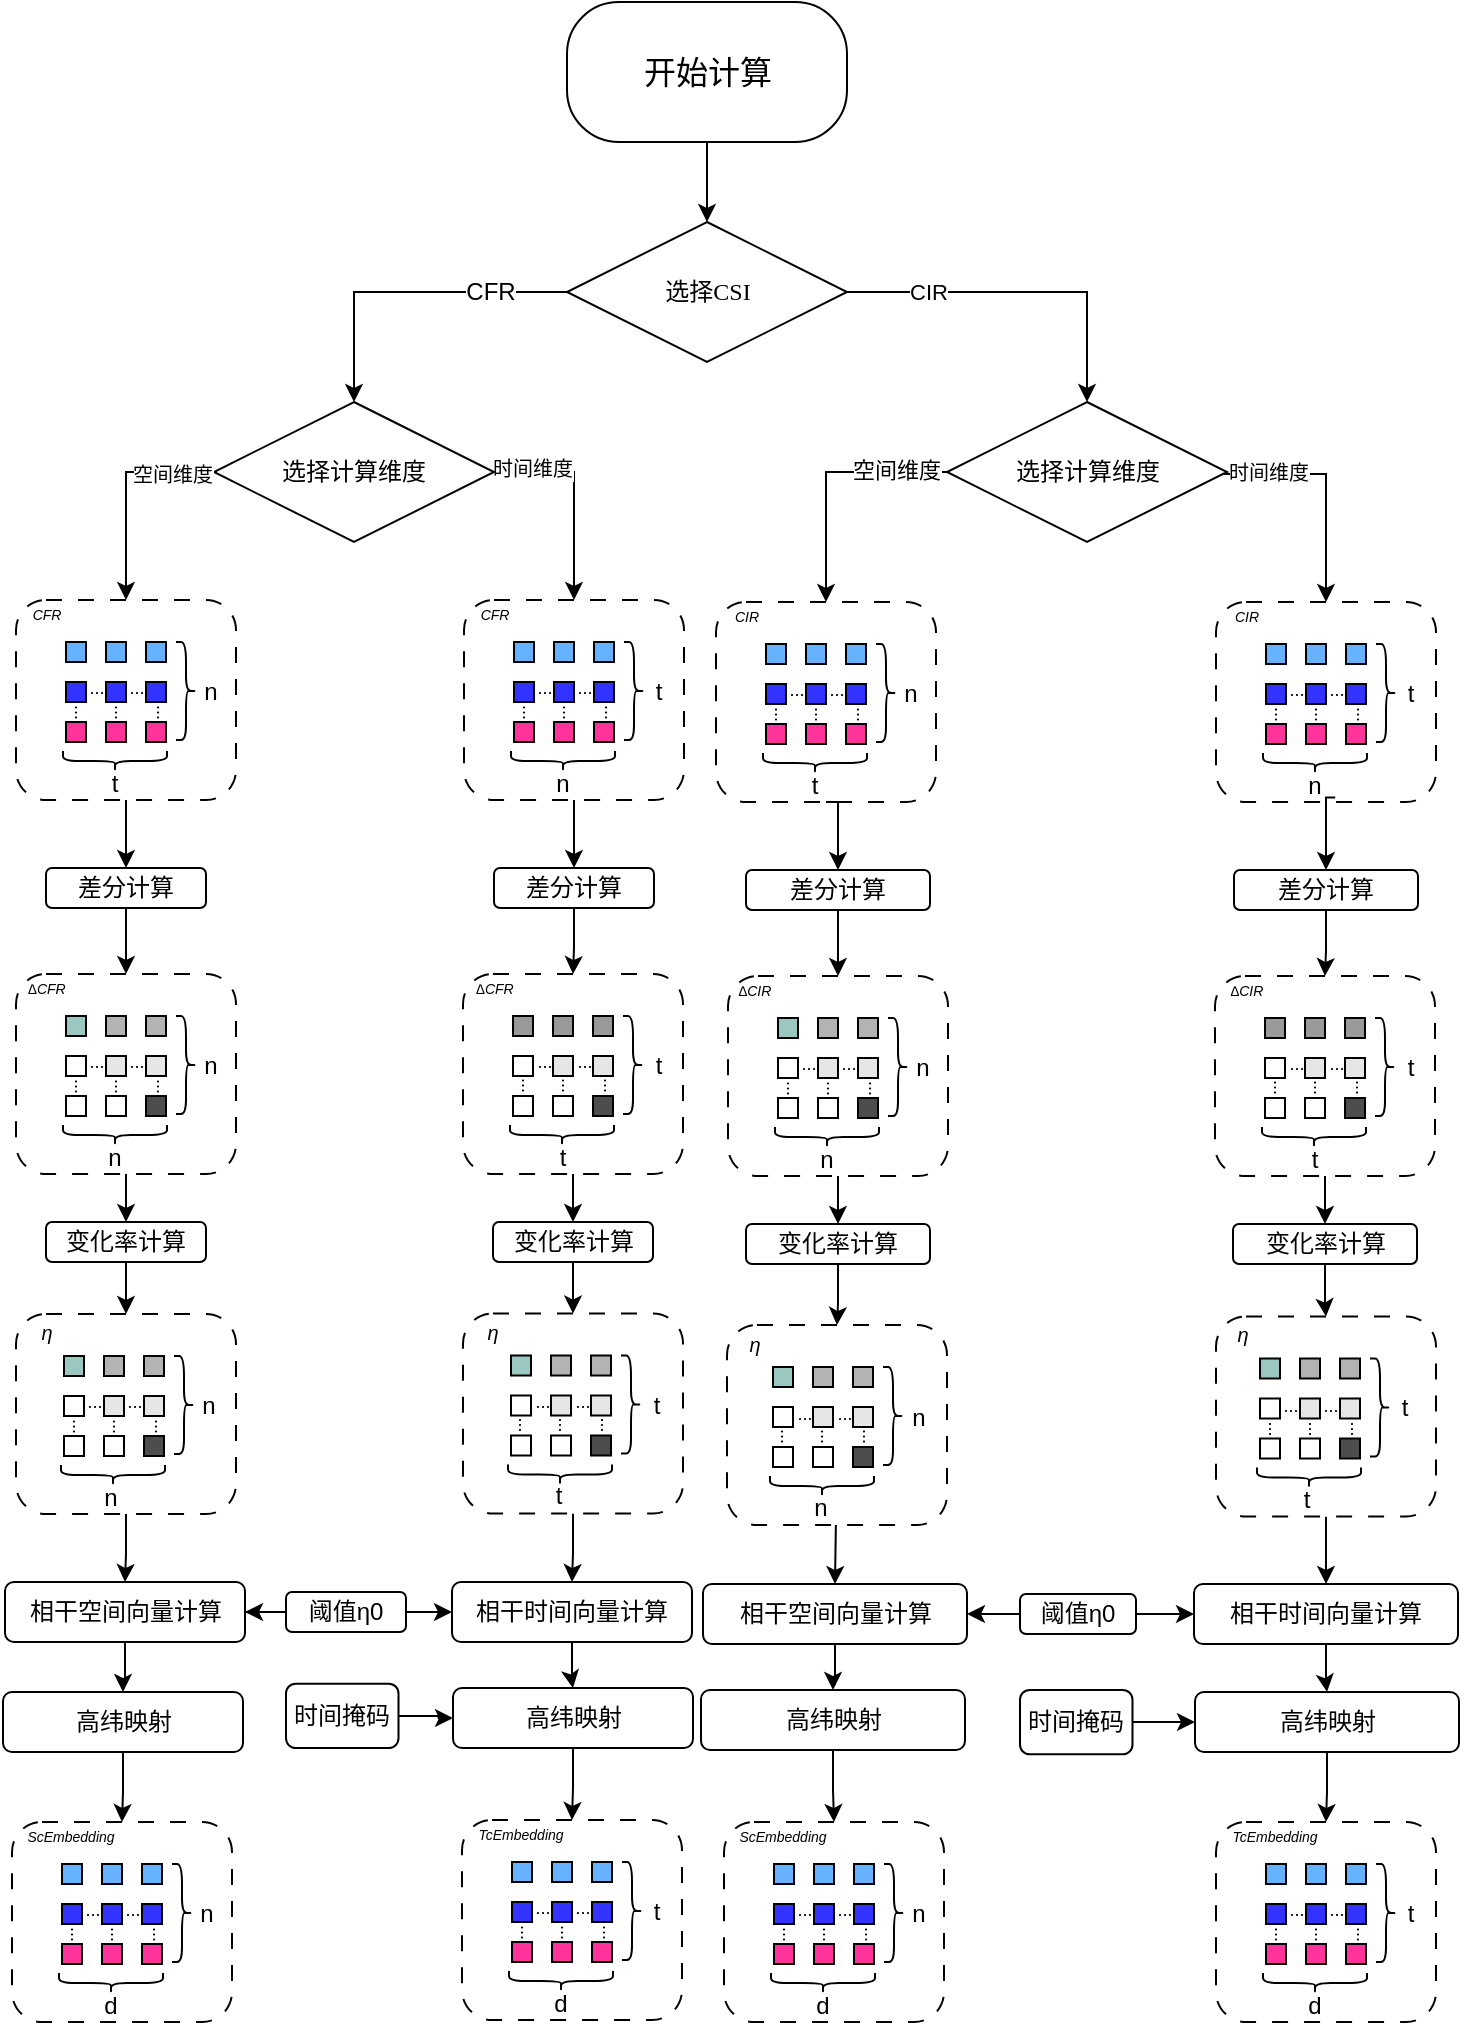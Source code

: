 <mxfile version="26.2.13">
  <diagram name="第 1 页" id="lcU_2czYvteqV_V1nli0">
    <mxGraphModel dx="1151" dy="808" grid="1" gridSize="10" guides="1" tooltips="1" connect="1" arrows="1" fold="1" page="1" pageScale="1" pageWidth="827" pageHeight="1169" background="none" math="1" shadow="0">
      <root>
        <mxCell id="0" />
        <mxCell id="1" parent="0" />
        <mxCell id="QaPNGxsfcrkvSJTf3kwv-590" style="edgeStyle=orthogonalEdgeStyle;rounded=0;orthogonalLoop=1;jettySize=auto;html=1;entryX=0.5;entryY=0;entryDx=0;entryDy=0;" parent="1" source="sYGuD6vxsQ6LPj47k9vJ-1" target="QaPNGxsfcrkvSJTf3kwv-21" edge="1">
          <mxGeometry relative="1" as="geometry" />
        </mxCell>
        <mxCell id="sYGuD6vxsQ6LPj47k9vJ-1" value="&lt;font style=&quot;font-size: 16px;&quot;&gt;开始计算&lt;/font&gt;" style="rounded=1;whiteSpace=wrap;html=1;shape=label;fontFamily=Times New Roman;arcSize=37;" parent="1" vertex="1">
          <mxGeometry x="340.5" y="50" width="140" height="70" as="geometry" />
        </mxCell>
        <mxCell id="QaPNGxsfcrkvSJTf3kwv-24" style="edgeStyle=orthogonalEdgeStyle;rounded=0;orthogonalLoop=1;jettySize=auto;html=1;entryX=0.5;entryY=0;entryDx=0;entryDy=0;exitX=1;exitY=0.5;exitDx=0;exitDy=0;" parent="1" source="QaPNGxsfcrkvSJTf3kwv-21" target="QaPNGxsfcrkvSJTf3kwv-41" edge="1">
          <mxGeometry relative="1" as="geometry">
            <mxPoint x="560" y="250" as="targetPoint" />
          </mxGeometry>
        </mxCell>
        <mxCell id="QaPNGxsfcrkvSJTf3kwv-43" value="CIR" style="edgeLabel;html=1;align=center;verticalAlign=middle;resizable=0;points=[];" parent="QaPNGxsfcrkvSJTf3kwv-24" vertex="1" connectable="0">
          <mxGeometry x="-0.719" y="-2" relative="1" as="geometry">
            <mxPoint x="16" y="-2" as="offset" />
          </mxGeometry>
        </mxCell>
        <mxCell id="QaPNGxsfcrkvSJTf3kwv-26" style="edgeStyle=orthogonalEdgeStyle;rounded=0;orthogonalLoop=1;jettySize=auto;html=1;entryX=0.5;entryY=0;entryDx=0;entryDy=0;exitX=0;exitY=0.5;exitDx=0;exitDy=0;" parent="1" source="QaPNGxsfcrkvSJTf3kwv-21" target="QaPNGxsfcrkvSJTf3kwv-29" edge="1">
          <mxGeometry relative="1" as="geometry">
            <mxPoint x="200" y="250" as="targetPoint" />
            <mxPoint x="330" y="175" as="sourcePoint" />
          </mxGeometry>
        </mxCell>
        <mxCell id="QaPNGxsfcrkvSJTf3kwv-28" value="&lt;font style=&quot;font-size: 12px;&quot;&gt;CFR&lt;/font&gt;" style="edgeLabel;html=1;align=center;verticalAlign=middle;resizable=0;points=[];" parent="QaPNGxsfcrkvSJTf3kwv-26" vertex="1" connectable="0">
          <mxGeometry x="-0.042" relative="1" as="geometry">
            <mxPoint x="39" as="offset" />
          </mxGeometry>
        </mxCell>
        <mxCell id="QaPNGxsfcrkvSJTf3kwv-21" value="选择CSI" style="rhombus;whiteSpace=wrap;html=1;fontFamily=Times New Roman;" parent="1" vertex="1">
          <mxGeometry x="340.5" y="160" width="140" height="70" as="geometry" />
        </mxCell>
        <mxCell id="QaPNGxsfcrkvSJTf3kwv-32" style="edgeStyle=orthogonalEdgeStyle;rounded=0;orthogonalLoop=1;jettySize=auto;html=1;entryX=0.5;entryY=0;entryDx=0;entryDy=0;exitX=1;exitY=0.5;exitDx=0;exitDy=0;" parent="1" source="QaPNGxsfcrkvSJTf3kwv-29" target="QaPNGxsfcrkvSJTf3kwv-78" edge="1">
          <mxGeometry relative="1" as="geometry">
            <mxPoint x="360" y="350" as="targetPoint" />
          </mxGeometry>
        </mxCell>
        <mxCell id="QaPNGxsfcrkvSJTf3kwv-33" value="&lt;font style=&quot;font-size: 10px;&quot;&gt;时间维度&lt;/font&gt;" style="edgeLabel;html=1;align=center;verticalAlign=middle;resizable=0;points=[];" parent="QaPNGxsfcrkvSJTf3kwv-32" vertex="1" connectable="0">
          <mxGeometry x="-0.638" y="2" relative="1" as="geometry">
            <mxPoint as="offset" />
          </mxGeometry>
        </mxCell>
        <mxCell id="QaPNGxsfcrkvSJTf3kwv-29" value="选择计算维度&lt;span style=&quot;color: rgba(0, 0, 0, 0); font-family: monospace; font-size: 0px; text-align: start; text-wrap-mode: nowrap;&quot;&gt;%3CmxGraphModel%3E%3Croot%3E%3CmxCell%20id%3D%220%22%2F%3E%3CmxCell%20id%3D%221%22%20parent%3D%220%22%2F%3E%3CmxCell%20id%3D%222%22%20value%3D%22%E9%80%89%E6%8B%A9CSI%22%20style%3D%22rhombus%3BwhiteSpace%3Dwrap%3Bhtml%3D1%3BfontFamily%3DTimes%20New%20Roman%3B%22%20vertex%3D%221%22%20parent%3D%221%22%3E%3CmxGeometry%20x%3D%22290%22%20y%3D%22350%22%20width%3D%22140%22%20height%3D%2270%22%20as%3D%22geometry%22%2F%3E%3C%2FmxCell%3E%3C%2Froot%3E%3C%2FmxGraphModel%3E&lt;/span&gt;" style="rhombus;whiteSpace=wrap;html=1;fontFamily=Times New Roman;" parent="1" vertex="1">
          <mxGeometry x="164" y="250" width="140" height="70" as="geometry" />
        </mxCell>
        <mxCell id="QaPNGxsfcrkvSJTf3kwv-37" style="edgeStyle=orthogonalEdgeStyle;rounded=0;orthogonalLoop=1;jettySize=auto;html=1;entryX=0.5;entryY=0;entryDx=0;entryDy=0;" parent="1" target="QaPNGxsfcrkvSJTf3kwv-379" edge="1">
          <mxGeometry relative="1" as="geometry">
            <mxPoint x="680" y="465" as="targetPoint" />
            <mxPoint x="580" y="285" as="sourcePoint" />
            <Array as="points">
              <mxPoint x="580" y="286" />
              <mxPoint x="720" y="286" />
              <mxPoint x="720" y="350" />
            </Array>
          </mxGeometry>
        </mxCell>
        <mxCell id="QaPNGxsfcrkvSJTf3kwv-38" value="&lt;font style=&quot;font-size: 10px;&quot;&gt;时间维度&lt;/font&gt;" style="edgeLabel;html=1;align=center;verticalAlign=middle;resizable=0;points=[];" parent="QaPNGxsfcrkvSJTf3kwv-37" vertex="1" connectable="0">
          <mxGeometry x="-0.638" y="2" relative="1" as="geometry">
            <mxPoint x="75" y="1" as="offset" />
          </mxGeometry>
        </mxCell>
        <mxCell id="QaPNGxsfcrkvSJTf3kwv-547" style="edgeStyle=orthogonalEdgeStyle;rounded=0;orthogonalLoop=1;jettySize=auto;html=1;entryX=0.5;entryY=0;entryDx=0;entryDy=0;exitX=0;exitY=0.5;exitDx=0;exitDy=0;" parent="1" source="QaPNGxsfcrkvSJTf3kwv-41" target="QaPNGxsfcrkvSJTf3kwv-358" edge="1">
          <mxGeometry relative="1" as="geometry" />
        </mxCell>
        <mxCell id="QaPNGxsfcrkvSJTf3kwv-591" value="空间维度" style="edgeLabel;html=1;align=center;verticalAlign=middle;resizable=0;points=[];" parent="QaPNGxsfcrkvSJTf3kwv-547" vertex="1" connectable="0">
          <mxGeometry x="-0.57" y="-1" relative="1" as="geometry">
            <mxPoint x="1" as="offset" />
          </mxGeometry>
        </mxCell>
        <mxCell id="QaPNGxsfcrkvSJTf3kwv-41" value="选择计算维度&lt;span style=&quot;color: rgba(0, 0, 0, 0); font-family: monospace; font-size: 0px; text-align: start; text-wrap-mode: nowrap;&quot;&gt;%3CmxGraphModel%3E%3Croot%3E%3CmxCell%20id%3D%220%22%2F%3E%3CmxCell%20id%3D%221%22%20parent%3D%220%22%2F%3E%3CmxCell%20id%3D%222%22%20value%3D%22%E9%80%89%E6%8B%A9CSI%22%20style%3D%22rhombus%3BwhiteSpace%3Dwrap%3Bhtml%3D1%3BfontFamily%3DTimes%20New%20Roman%3B%22%20vertex%3D%221%22%20parent%3D%221%22%3E%3CmxGeometry%20x%3D%22290%22%20y%3D%22350%22%20width%3D%22140%22%20height%3D%2270%22%20as%3D%22geometry%22%2F%3E%3C%2FmxCell%3E%3C%2Froot%3E%3C%2FmxGraphModel%3E&lt;/span&gt;" style="rhombus;whiteSpace=wrap;html=1;fontFamily=Times New Roman;" parent="1" vertex="1">
          <mxGeometry x="530.5" y="250" width="140" height="70" as="geometry" />
        </mxCell>
        <mxCell id="QaPNGxsfcrkvSJTf3kwv-67" value="" style="edgeStyle=orthogonalEdgeStyle;rounded=0;orthogonalLoop=1;jettySize=auto;html=1;entryX=0.5;entryY=0;entryDx=0;entryDy=0;exitX=0;exitY=0.5;exitDx=0;exitDy=0;" parent="1" source="QaPNGxsfcrkvSJTf3kwv-29" target="QaPNGxsfcrkvSJTf3kwv-63" edge="1">
          <mxGeometry relative="1" as="geometry">
            <mxPoint x="122" y="381" as="targetPoint" />
            <mxPoint x="170" y="285" as="sourcePoint" />
            <Array as="points" />
          </mxGeometry>
        </mxCell>
        <mxCell id="QaPNGxsfcrkvSJTf3kwv-68" value="&lt;font style=&quot;font-size: 10px;&quot;&gt;空间维度&lt;/font&gt;" style="edgeLabel;html=1;align=center;verticalAlign=middle;resizable=0;points=[];" parent="QaPNGxsfcrkvSJTf3kwv-67" vertex="1" connectable="0">
          <mxGeometry x="-0.606" y="1" relative="1" as="geometry">
            <mxPoint as="offset" />
          </mxGeometry>
        </mxCell>
        <mxCell id="QaPNGxsfcrkvSJTf3kwv-76" value="" style="group" parent="1" vertex="1" connectable="0">
          <mxGeometry x="60" y="340" width="117" height="116" as="geometry" />
        </mxCell>
        <mxCell id="QaPNGxsfcrkvSJTf3kwv-63" value="" style="rounded=1;whiteSpace=wrap;html=1;dashed=1;dashPattern=8 8;" parent="QaPNGxsfcrkvSJTf3kwv-76" vertex="1">
          <mxGeometry x="5" y="9" width="110" height="100" as="geometry" />
        </mxCell>
        <mxCell id="QaPNGxsfcrkvSJTf3kwv-44" value="" style="rounded=0;whiteSpace=wrap;html=1;fillColor=#66B2FF;" parent="QaPNGxsfcrkvSJTf3kwv-76" vertex="1">
          <mxGeometry x="30" y="30" width="10" height="10" as="geometry" />
        </mxCell>
        <mxCell id="QaPNGxsfcrkvSJTf3kwv-48" value="" style="rounded=0;whiteSpace=wrap;html=1;fillColor=#66B2FF;" parent="QaPNGxsfcrkvSJTf3kwv-76" vertex="1">
          <mxGeometry x="50" y="30" width="10" height="10" as="geometry" />
        </mxCell>
        <mxCell id="QaPNGxsfcrkvSJTf3kwv-49" value="" style="rounded=0;whiteSpace=wrap;html=1;fillColor=#66B2FF;" parent="QaPNGxsfcrkvSJTf3kwv-76" vertex="1">
          <mxGeometry x="70" y="30" width="10" height="10" as="geometry" />
        </mxCell>
        <mxCell id="QaPNGxsfcrkvSJTf3kwv-50" value="" style="rounded=0;whiteSpace=wrap;html=1;fillColor=#3333FF;" parent="QaPNGxsfcrkvSJTf3kwv-76" vertex="1">
          <mxGeometry x="30" y="50" width="10" height="10" as="geometry" />
        </mxCell>
        <mxCell id="QaPNGxsfcrkvSJTf3kwv-51" value="" style="rounded=0;whiteSpace=wrap;html=1;fillColor=#3333FF;" parent="QaPNGxsfcrkvSJTf3kwv-76" vertex="1">
          <mxGeometry x="50" y="50" width="10" height="10" as="geometry" />
        </mxCell>
        <mxCell id="QaPNGxsfcrkvSJTf3kwv-52" value="" style="rounded=0;whiteSpace=wrap;html=1;fillColor=#3333FF;" parent="QaPNGxsfcrkvSJTf3kwv-76" vertex="1">
          <mxGeometry x="70" y="50" width="10" height="10" as="geometry" />
        </mxCell>
        <mxCell id="QaPNGxsfcrkvSJTf3kwv-53" value="" style="rounded=0;whiteSpace=wrap;html=1;fillColor=#FF3399;" parent="QaPNGxsfcrkvSJTf3kwv-76" vertex="1">
          <mxGeometry x="30" y="70" width="10" height="10" as="geometry" />
        </mxCell>
        <mxCell id="QaPNGxsfcrkvSJTf3kwv-54" value="" style="rounded=0;whiteSpace=wrap;html=1;fillColor=#FF3399;" parent="QaPNGxsfcrkvSJTf3kwv-76" vertex="1">
          <mxGeometry x="50" y="70" width="10" height="10" as="geometry" />
        </mxCell>
        <mxCell id="QaPNGxsfcrkvSJTf3kwv-55" value="" style="rounded=0;whiteSpace=wrap;html=1;fillColor=#FF3399;" parent="QaPNGxsfcrkvSJTf3kwv-76" vertex="1">
          <mxGeometry x="70" y="70" width="10" height="10" as="geometry" />
        </mxCell>
        <mxCell id="QaPNGxsfcrkvSJTf3kwv-57" value="&lt;font style=&quot;font-size: 9px;&quot;&gt;...&lt;/font&gt;" style="text;html=1;align=center;verticalAlign=middle;whiteSpace=wrap;rounded=0;" parent="QaPNGxsfcrkvSJTf3kwv-76" vertex="1">
          <mxGeometry x="38" y="52" width="15" as="geometry" />
        </mxCell>
        <mxCell id="QaPNGxsfcrkvSJTf3kwv-58" value="&lt;font style=&quot;font-size: 9px;&quot;&gt;...&lt;/font&gt;" style="text;html=1;align=center;verticalAlign=middle;whiteSpace=wrap;rounded=0;" parent="QaPNGxsfcrkvSJTf3kwv-76" vertex="1">
          <mxGeometry x="58" y="52" width="15" as="geometry" />
        </mxCell>
        <mxCell id="QaPNGxsfcrkvSJTf3kwv-59" value="&lt;font style=&quot;font-size: 9px;&quot;&gt;...&lt;/font&gt;" style="text;html=1;align=center;verticalAlign=middle;whiteSpace=wrap;rounded=0;rotation=90;" parent="QaPNGxsfcrkvSJTf3kwv-76" vertex="1">
          <mxGeometry x="72" y="65" width="15" as="geometry" />
        </mxCell>
        <mxCell id="QaPNGxsfcrkvSJTf3kwv-61" value="&lt;font style=&quot;font-size: 9px;&quot;&gt;...&lt;/font&gt;" style="text;html=1;align=center;verticalAlign=middle;whiteSpace=wrap;rounded=0;rotation=90;" parent="QaPNGxsfcrkvSJTf3kwv-76" vertex="1">
          <mxGeometry x="51" y="65" width="15" as="geometry" />
        </mxCell>
        <mxCell id="QaPNGxsfcrkvSJTf3kwv-62" value="&lt;font style=&quot;font-size: 9px;&quot;&gt;...&lt;/font&gt;" style="text;html=1;align=center;verticalAlign=middle;whiteSpace=wrap;rounded=0;rotation=90;" parent="QaPNGxsfcrkvSJTf3kwv-76" vertex="1">
          <mxGeometry x="31" y="65" width="15" as="geometry" />
        </mxCell>
        <mxCell id="QaPNGxsfcrkvSJTf3kwv-64" value="&lt;font style=&quot;font-size: 7px;&quot;&gt;&lt;i&gt;CFR&lt;/i&gt;&lt;/font&gt;" style="text;html=1;align=center;verticalAlign=middle;resizable=0;points=[];autosize=1;strokeColor=none;fillColor=none;" parent="QaPNGxsfcrkvSJTf3kwv-76" vertex="1">
          <mxGeometry width="40" height="30" as="geometry" />
        </mxCell>
        <mxCell id="QaPNGxsfcrkvSJTf3kwv-69" value="" style="shape=curlyBracket;whiteSpace=wrap;html=1;rounded=1;flipH=1;labelPosition=right;verticalLabelPosition=middle;align=left;verticalAlign=middle;" parent="QaPNGxsfcrkvSJTf3kwv-76" vertex="1">
          <mxGeometry x="85" y="30" width="10" height="49" as="geometry" />
        </mxCell>
        <mxCell id="QaPNGxsfcrkvSJTf3kwv-70" value="" style="shape=curlyBracket;whiteSpace=wrap;html=1;rounded=1;flipH=1;labelPosition=right;verticalLabelPosition=middle;align=left;verticalAlign=middle;rotation=90;size=0.5;" parent="QaPNGxsfcrkvSJTf3kwv-76" vertex="1">
          <mxGeometry x="49.5" y="63.5" width="10" height="52" as="geometry" />
        </mxCell>
        <mxCell id="QaPNGxsfcrkvSJTf3kwv-74" value="n" style="text;html=1;align=center;verticalAlign=middle;resizable=0;points=[];autosize=1;strokeColor=none;fillColor=none;" parent="QaPNGxsfcrkvSJTf3kwv-76" vertex="1">
          <mxGeometry x="87" y="40" width="30" height="30" as="geometry" />
        </mxCell>
        <mxCell id="QaPNGxsfcrkvSJTf3kwv-75" value="t" style="text;html=1;align=center;verticalAlign=middle;resizable=0;points=[];autosize=1;strokeColor=none;fillColor=none;" parent="QaPNGxsfcrkvSJTf3kwv-76" vertex="1">
          <mxGeometry x="39" y="86" width="30" height="30" as="geometry" />
        </mxCell>
        <mxCell id="QaPNGxsfcrkvSJTf3kwv-77" value="" style="group" parent="1" vertex="1" connectable="0">
          <mxGeometry x="284" y="340" width="117" height="116" as="geometry" />
        </mxCell>
        <mxCell id="QaPNGxsfcrkvSJTf3kwv-78" value="" style="rounded=1;whiteSpace=wrap;html=1;dashed=1;dashPattern=8 8;" parent="QaPNGxsfcrkvSJTf3kwv-77" vertex="1">
          <mxGeometry x="5" y="9" width="110" height="100" as="geometry" />
        </mxCell>
        <mxCell id="QaPNGxsfcrkvSJTf3kwv-79" value="" style="rounded=0;whiteSpace=wrap;html=1;fillColor=#66B2FF;" parent="QaPNGxsfcrkvSJTf3kwv-77" vertex="1">
          <mxGeometry x="30" y="30" width="10" height="10" as="geometry" />
        </mxCell>
        <mxCell id="QaPNGxsfcrkvSJTf3kwv-80" value="" style="rounded=0;whiteSpace=wrap;html=1;fillColor=#66B2FF;" parent="QaPNGxsfcrkvSJTf3kwv-77" vertex="1">
          <mxGeometry x="50" y="30" width="10" height="10" as="geometry" />
        </mxCell>
        <mxCell id="QaPNGxsfcrkvSJTf3kwv-81" value="" style="rounded=0;whiteSpace=wrap;html=1;fillColor=#66B2FF;" parent="QaPNGxsfcrkvSJTf3kwv-77" vertex="1">
          <mxGeometry x="70" y="30" width="10" height="10" as="geometry" />
        </mxCell>
        <mxCell id="QaPNGxsfcrkvSJTf3kwv-82" value="" style="rounded=0;whiteSpace=wrap;html=1;fillColor=#3333FF;" parent="QaPNGxsfcrkvSJTf3kwv-77" vertex="1">
          <mxGeometry x="30" y="50" width="10" height="10" as="geometry" />
        </mxCell>
        <mxCell id="QaPNGxsfcrkvSJTf3kwv-83" value="" style="rounded=0;whiteSpace=wrap;html=1;fillColor=#3333FF;" parent="QaPNGxsfcrkvSJTf3kwv-77" vertex="1">
          <mxGeometry x="50" y="50" width="10" height="10" as="geometry" />
        </mxCell>
        <mxCell id="QaPNGxsfcrkvSJTf3kwv-84" value="" style="rounded=0;whiteSpace=wrap;html=1;fillColor=#3333FF;" parent="QaPNGxsfcrkvSJTf3kwv-77" vertex="1">
          <mxGeometry x="70" y="50" width="10" height="10" as="geometry" />
        </mxCell>
        <mxCell id="QaPNGxsfcrkvSJTf3kwv-85" value="" style="rounded=0;whiteSpace=wrap;html=1;fillColor=#FF3399;" parent="QaPNGxsfcrkvSJTf3kwv-77" vertex="1">
          <mxGeometry x="30" y="70" width="10" height="10" as="geometry" />
        </mxCell>
        <mxCell id="QaPNGxsfcrkvSJTf3kwv-86" value="" style="rounded=0;whiteSpace=wrap;html=1;fillColor=#FF3399;" parent="QaPNGxsfcrkvSJTf3kwv-77" vertex="1">
          <mxGeometry x="50" y="70" width="10" height="10" as="geometry" />
        </mxCell>
        <mxCell id="QaPNGxsfcrkvSJTf3kwv-87" value="" style="rounded=0;whiteSpace=wrap;html=1;fillColor=#FF3399;" parent="QaPNGxsfcrkvSJTf3kwv-77" vertex="1">
          <mxGeometry x="70" y="70" width="10" height="10" as="geometry" />
        </mxCell>
        <mxCell id="QaPNGxsfcrkvSJTf3kwv-88" value="&lt;font style=&quot;font-size: 9px;&quot;&gt;...&lt;/font&gt;" style="text;html=1;align=center;verticalAlign=middle;whiteSpace=wrap;rounded=0;" parent="QaPNGxsfcrkvSJTf3kwv-77" vertex="1">
          <mxGeometry x="38" y="52" width="15" as="geometry" />
        </mxCell>
        <mxCell id="QaPNGxsfcrkvSJTf3kwv-89" value="&lt;font style=&quot;font-size: 9px;&quot;&gt;...&lt;/font&gt;" style="text;html=1;align=center;verticalAlign=middle;whiteSpace=wrap;rounded=0;" parent="QaPNGxsfcrkvSJTf3kwv-77" vertex="1">
          <mxGeometry x="58" y="52" width="15" as="geometry" />
        </mxCell>
        <mxCell id="QaPNGxsfcrkvSJTf3kwv-90" value="&lt;font style=&quot;font-size: 9px;&quot;&gt;...&lt;/font&gt;" style="text;html=1;align=center;verticalAlign=middle;whiteSpace=wrap;rounded=0;rotation=90;" parent="QaPNGxsfcrkvSJTf3kwv-77" vertex="1">
          <mxGeometry x="72" y="65" width="15" as="geometry" />
        </mxCell>
        <mxCell id="QaPNGxsfcrkvSJTf3kwv-91" value="&lt;font style=&quot;font-size: 9px;&quot;&gt;...&lt;/font&gt;" style="text;html=1;align=center;verticalAlign=middle;whiteSpace=wrap;rounded=0;rotation=90;" parent="QaPNGxsfcrkvSJTf3kwv-77" vertex="1">
          <mxGeometry x="51" y="65" width="15" as="geometry" />
        </mxCell>
        <mxCell id="QaPNGxsfcrkvSJTf3kwv-92" value="&lt;font style=&quot;font-size: 9px;&quot;&gt;...&lt;/font&gt;" style="text;html=1;align=center;verticalAlign=middle;whiteSpace=wrap;rounded=0;rotation=90;" parent="QaPNGxsfcrkvSJTf3kwv-77" vertex="1">
          <mxGeometry x="31" y="65" width="15" as="geometry" />
        </mxCell>
        <mxCell id="QaPNGxsfcrkvSJTf3kwv-93" value="&lt;font style=&quot;font-size: 7px;&quot;&gt;&lt;i&gt;CFR&lt;/i&gt;&lt;/font&gt;" style="text;html=1;align=center;verticalAlign=middle;resizable=0;points=[];autosize=1;strokeColor=none;fillColor=none;" parent="QaPNGxsfcrkvSJTf3kwv-77" vertex="1">
          <mxGeometry width="40" height="30" as="geometry" />
        </mxCell>
        <mxCell id="QaPNGxsfcrkvSJTf3kwv-94" value="" style="shape=curlyBracket;whiteSpace=wrap;html=1;rounded=1;flipH=1;labelPosition=right;verticalLabelPosition=middle;align=left;verticalAlign=middle;" parent="QaPNGxsfcrkvSJTf3kwv-77" vertex="1">
          <mxGeometry x="85" y="30" width="10" height="49" as="geometry" />
        </mxCell>
        <mxCell id="QaPNGxsfcrkvSJTf3kwv-95" value="" style="shape=curlyBracket;whiteSpace=wrap;html=1;rounded=1;flipH=1;labelPosition=right;verticalLabelPosition=middle;align=left;verticalAlign=middle;rotation=90;size=0.5;" parent="QaPNGxsfcrkvSJTf3kwv-77" vertex="1">
          <mxGeometry x="49.5" y="63.5" width="10" height="52" as="geometry" />
        </mxCell>
        <mxCell id="QaPNGxsfcrkvSJTf3kwv-96" value="t" style="text;html=1;align=center;verticalAlign=middle;resizable=0;points=[];autosize=1;strokeColor=none;fillColor=none;" parent="QaPNGxsfcrkvSJTf3kwv-77" vertex="1">
          <mxGeometry x="87" y="40" width="30" height="30" as="geometry" />
        </mxCell>
        <mxCell id="QaPNGxsfcrkvSJTf3kwv-97" value="n" style="text;html=1;align=center;verticalAlign=middle;resizable=0;points=[];autosize=1;strokeColor=none;fillColor=none;" parent="QaPNGxsfcrkvSJTf3kwv-77" vertex="1">
          <mxGeometry x="39" y="86" width="30" height="30" as="geometry" />
        </mxCell>
        <mxCell id="QaPNGxsfcrkvSJTf3kwv-102" value="" style="group" parent="1" vertex="1" connectable="0">
          <mxGeometry x="60" y="527" width="117" height="116" as="geometry" />
        </mxCell>
        <mxCell id="QaPNGxsfcrkvSJTf3kwv-103" value="" style="rounded=1;whiteSpace=wrap;html=1;dashed=1;dashPattern=8 8;" parent="QaPNGxsfcrkvSJTf3kwv-102" vertex="1">
          <mxGeometry x="5" y="9" width="110" height="100" as="geometry" />
        </mxCell>
        <mxCell id="QaPNGxsfcrkvSJTf3kwv-104" value="" style="rounded=0;whiteSpace=wrap;html=1;fillColor=#9AC7BF;" parent="QaPNGxsfcrkvSJTf3kwv-102" vertex="1">
          <mxGeometry x="30" y="30" width="10" height="10" as="geometry" />
        </mxCell>
        <mxCell id="QaPNGxsfcrkvSJTf3kwv-105" value="" style="rounded=0;whiteSpace=wrap;html=1;fillColor=#B3B3B3;" parent="QaPNGxsfcrkvSJTf3kwv-102" vertex="1">
          <mxGeometry x="50" y="30" width="10" height="10" as="geometry" />
        </mxCell>
        <mxCell id="QaPNGxsfcrkvSJTf3kwv-106" value="" style="rounded=0;whiteSpace=wrap;html=1;fillColor=#B3B3B3;" parent="QaPNGxsfcrkvSJTf3kwv-102" vertex="1">
          <mxGeometry x="70" y="30" width="10" height="10" as="geometry" />
        </mxCell>
        <mxCell id="QaPNGxsfcrkvSJTf3kwv-107" value="" style="rounded=0;whiteSpace=wrap;html=1;fillColor=#FFFFFF;" parent="QaPNGxsfcrkvSJTf3kwv-102" vertex="1">
          <mxGeometry x="30" y="50" width="10" height="10" as="geometry" />
        </mxCell>
        <mxCell id="QaPNGxsfcrkvSJTf3kwv-108" value="" style="rounded=0;whiteSpace=wrap;html=1;fillColor=#E6E6E6;" parent="QaPNGxsfcrkvSJTf3kwv-102" vertex="1">
          <mxGeometry x="50" y="50" width="10" height="10" as="geometry" />
        </mxCell>
        <mxCell id="QaPNGxsfcrkvSJTf3kwv-109" value="" style="rounded=0;whiteSpace=wrap;html=1;fillColor=#E6E6E6;" parent="QaPNGxsfcrkvSJTf3kwv-102" vertex="1">
          <mxGeometry x="70" y="50" width="10" height="10" as="geometry" />
        </mxCell>
        <mxCell id="QaPNGxsfcrkvSJTf3kwv-110" value="" style="rounded=0;whiteSpace=wrap;html=1;fillColor=#FFFFFF;" parent="QaPNGxsfcrkvSJTf3kwv-102" vertex="1">
          <mxGeometry x="30" y="70" width="10" height="10" as="geometry" />
        </mxCell>
        <mxCell id="QaPNGxsfcrkvSJTf3kwv-111" value="" style="rounded=0;whiteSpace=wrap;html=1;fillColor=#FFFFFF;" parent="QaPNGxsfcrkvSJTf3kwv-102" vertex="1">
          <mxGeometry x="50" y="70" width="10" height="10" as="geometry" />
        </mxCell>
        <mxCell id="QaPNGxsfcrkvSJTf3kwv-112" value="" style="rounded=0;whiteSpace=wrap;html=1;fillColor=#4D4D4D;" parent="QaPNGxsfcrkvSJTf3kwv-102" vertex="1">
          <mxGeometry x="70" y="70" width="10" height="10" as="geometry" />
        </mxCell>
        <mxCell id="QaPNGxsfcrkvSJTf3kwv-113" value="&lt;font style=&quot;font-size: 9px;&quot;&gt;...&lt;/font&gt;" style="text;html=1;align=center;verticalAlign=middle;whiteSpace=wrap;rounded=0;" parent="QaPNGxsfcrkvSJTf3kwv-102" vertex="1">
          <mxGeometry x="38" y="52" width="15" as="geometry" />
        </mxCell>
        <mxCell id="QaPNGxsfcrkvSJTf3kwv-114" value="&lt;font style=&quot;font-size: 9px;&quot;&gt;...&lt;/font&gt;" style="text;html=1;align=center;verticalAlign=middle;whiteSpace=wrap;rounded=0;" parent="QaPNGxsfcrkvSJTf3kwv-102" vertex="1">
          <mxGeometry x="58" y="52" width="15" as="geometry" />
        </mxCell>
        <mxCell id="QaPNGxsfcrkvSJTf3kwv-115" value="&lt;font style=&quot;font-size: 9px;&quot;&gt;...&lt;/font&gt;" style="text;html=1;align=center;verticalAlign=middle;whiteSpace=wrap;rounded=0;rotation=90;" parent="QaPNGxsfcrkvSJTf3kwv-102" vertex="1">
          <mxGeometry x="72" y="65" width="15" as="geometry" />
        </mxCell>
        <mxCell id="QaPNGxsfcrkvSJTf3kwv-116" value="&lt;font style=&quot;font-size: 9px;&quot;&gt;...&lt;/font&gt;" style="text;html=1;align=center;verticalAlign=middle;whiteSpace=wrap;rounded=0;rotation=90;" parent="QaPNGxsfcrkvSJTf3kwv-102" vertex="1">
          <mxGeometry x="51" y="65" width="15" as="geometry" />
        </mxCell>
        <mxCell id="QaPNGxsfcrkvSJTf3kwv-117" value="&lt;font style=&quot;font-size: 9px;&quot;&gt;...&lt;/font&gt;" style="text;html=1;align=center;verticalAlign=middle;whiteSpace=wrap;rounded=0;rotation=90;" parent="QaPNGxsfcrkvSJTf3kwv-102" vertex="1">
          <mxGeometry x="31" y="65" width="15" as="geometry" />
        </mxCell>
        <mxCell id="QaPNGxsfcrkvSJTf3kwv-118" value="&lt;i style=&quot;font-size: 7px;&quot;&gt;∆CFR&lt;/i&gt;" style="text;html=1;align=center;verticalAlign=middle;resizable=0;points=[];autosize=1;strokeColor=none;fillColor=none;" parent="QaPNGxsfcrkvSJTf3kwv-102" vertex="1">
          <mxGeometry width="40" height="30" as="geometry" />
        </mxCell>
        <mxCell id="QaPNGxsfcrkvSJTf3kwv-119" value="" style="shape=curlyBracket;whiteSpace=wrap;html=1;rounded=1;flipH=1;labelPosition=right;verticalLabelPosition=middle;align=left;verticalAlign=middle;" parent="QaPNGxsfcrkvSJTf3kwv-102" vertex="1">
          <mxGeometry x="85" y="30" width="10" height="49" as="geometry" />
        </mxCell>
        <mxCell id="QaPNGxsfcrkvSJTf3kwv-120" value="" style="shape=curlyBracket;whiteSpace=wrap;html=1;rounded=1;flipH=1;labelPosition=right;verticalLabelPosition=middle;align=left;verticalAlign=middle;rotation=90;size=0.5;" parent="QaPNGxsfcrkvSJTf3kwv-102" vertex="1">
          <mxGeometry x="49.5" y="63.5" width="10" height="52" as="geometry" />
        </mxCell>
        <mxCell id="QaPNGxsfcrkvSJTf3kwv-121" value="n" style="text;html=1;align=center;verticalAlign=middle;resizable=0;points=[];autosize=1;strokeColor=none;fillColor=none;" parent="QaPNGxsfcrkvSJTf3kwv-102" vertex="1">
          <mxGeometry x="87" y="40" width="30" height="30" as="geometry" />
        </mxCell>
        <mxCell id="QaPNGxsfcrkvSJTf3kwv-123" value="n" style="text;html=1;align=center;verticalAlign=middle;resizable=0;points=[];autosize=1;strokeColor=none;fillColor=none;" parent="QaPNGxsfcrkvSJTf3kwv-102" vertex="1">
          <mxGeometry x="39" y="86" width="30" height="30" as="geometry" />
        </mxCell>
        <mxCell id="QaPNGxsfcrkvSJTf3kwv-99" style="edgeStyle=orthogonalEdgeStyle;rounded=0;orthogonalLoop=1;jettySize=auto;html=1;entryX=0.5;entryY=0;entryDx=0;entryDy=0;exitX=0.5;exitY=1;exitDx=0;exitDy=0;" parent="1" source="QaPNGxsfcrkvSJTf3kwv-63" target="QaPNGxsfcrkvSJTf3kwv-125" edge="1">
          <mxGeometry relative="1" as="geometry">
            <mxPoint x="114" y="520" as="targetPoint" />
          </mxGeometry>
        </mxCell>
        <mxCell id="QaPNGxsfcrkvSJTf3kwv-126" style="edgeStyle=orthogonalEdgeStyle;rounded=0;orthogonalLoop=1;jettySize=auto;html=1;entryX=0.5;entryY=0;entryDx=0;entryDy=0;" parent="1" source="QaPNGxsfcrkvSJTf3kwv-125" target="QaPNGxsfcrkvSJTf3kwv-103" edge="1">
          <mxGeometry relative="1" as="geometry" />
        </mxCell>
        <mxCell id="QaPNGxsfcrkvSJTf3kwv-125" value="差分计算" style="rounded=1;whiteSpace=wrap;html=1;" parent="1" vertex="1">
          <mxGeometry x="80" y="483" width="80" height="20" as="geometry" />
        </mxCell>
        <mxCell id="QaPNGxsfcrkvSJTf3kwv-151" style="edgeStyle=orthogonalEdgeStyle;rounded=0;orthogonalLoop=1;jettySize=auto;html=1;entryX=0.5;entryY=0;entryDx=0;entryDy=0;" parent="1" source="QaPNGxsfcrkvSJTf3kwv-127" target="QaPNGxsfcrkvSJTf3kwv-130" edge="1">
          <mxGeometry relative="1" as="geometry" />
        </mxCell>
        <mxCell id="QaPNGxsfcrkvSJTf3kwv-127" value="差分计算" style="rounded=1;whiteSpace=wrap;html=1;" parent="1" vertex="1">
          <mxGeometry x="304" y="483" width="80" height="20" as="geometry" />
        </mxCell>
        <mxCell id="QaPNGxsfcrkvSJTf3kwv-129" value="" style="group" parent="1" vertex="1" connectable="0">
          <mxGeometry x="283.5" y="527" width="117" height="116" as="geometry" />
        </mxCell>
        <mxCell id="QaPNGxsfcrkvSJTf3kwv-130" value="" style="rounded=1;whiteSpace=wrap;html=1;dashed=1;dashPattern=8 8;" parent="QaPNGxsfcrkvSJTf3kwv-129" vertex="1">
          <mxGeometry x="5" y="9" width="110" height="100" as="geometry" />
        </mxCell>
        <mxCell id="QaPNGxsfcrkvSJTf3kwv-131" value="" style="rounded=0;whiteSpace=wrap;html=1;fillColor=#999999;" parent="QaPNGxsfcrkvSJTf3kwv-129" vertex="1">
          <mxGeometry x="30" y="30" width="10" height="10" as="geometry" />
        </mxCell>
        <mxCell id="QaPNGxsfcrkvSJTf3kwv-132" value="" style="rounded=0;whiteSpace=wrap;html=1;fillColor=#999999;" parent="QaPNGxsfcrkvSJTf3kwv-129" vertex="1">
          <mxGeometry x="50" y="30" width="10" height="10" as="geometry" />
        </mxCell>
        <mxCell id="QaPNGxsfcrkvSJTf3kwv-133" value="" style="rounded=0;whiteSpace=wrap;html=1;fillColor=#999999;" parent="QaPNGxsfcrkvSJTf3kwv-129" vertex="1">
          <mxGeometry x="70" y="30" width="10" height="10" as="geometry" />
        </mxCell>
        <mxCell id="QaPNGxsfcrkvSJTf3kwv-134" value="" style="rounded=0;whiteSpace=wrap;html=1;fillColor=#FFFFFF;" parent="QaPNGxsfcrkvSJTf3kwv-129" vertex="1">
          <mxGeometry x="30" y="50" width="10" height="10" as="geometry" />
        </mxCell>
        <mxCell id="QaPNGxsfcrkvSJTf3kwv-135" value="" style="rounded=0;whiteSpace=wrap;html=1;fillColor=#E6E6E6;" parent="QaPNGxsfcrkvSJTf3kwv-129" vertex="1">
          <mxGeometry x="50" y="50" width="10" height="10" as="geometry" />
        </mxCell>
        <mxCell id="QaPNGxsfcrkvSJTf3kwv-136" value="" style="rounded=0;whiteSpace=wrap;html=1;fillColor=#E6E6E6;gradientColor=none;" parent="QaPNGxsfcrkvSJTf3kwv-129" vertex="1">
          <mxGeometry x="70" y="50" width="10" height="10" as="geometry" />
        </mxCell>
        <mxCell id="QaPNGxsfcrkvSJTf3kwv-137" value="" style="rounded=0;whiteSpace=wrap;html=1;fillColor=#FFFFFF;" parent="QaPNGxsfcrkvSJTf3kwv-129" vertex="1">
          <mxGeometry x="30" y="70" width="10" height="10" as="geometry" />
        </mxCell>
        <mxCell id="QaPNGxsfcrkvSJTf3kwv-138" value="" style="rounded=0;whiteSpace=wrap;html=1;fillColor=#FFFFFF;" parent="QaPNGxsfcrkvSJTf3kwv-129" vertex="1">
          <mxGeometry x="50" y="70" width="10" height="10" as="geometry" />
        </mxCell>
        <mxCell id="QaPNGxsfcrkvSJTf3kwv-139" value="" style="rounded=0;whiteSpace=wrap;html=1;fillColor=#4D4D4D;" parent="QaPNGxsfcrkvSJTf3kwv-129" vertex="1">
          <mxGeometry x="70" y="70" width="10" height="10" as="geometry" />
        </mxCell>
        <mxCell id="QaPNGxsfcrkvSJTf3kwv-140" value="&lt;font style=&quot;font-size: 9px;&quot;&gt;...&lt;/font&gt;" style="text;html=1;align=center;verticalAlign=middle;whiteSpace=wrap;rounded=0;" parent="QaPNGxsfcrkvSJTf3kwv-129" vertex="1">
          <mxGeometry x="38" y="52" width="15" as="geometry" />
        </mxCell>
        <mxCell id="QaPNGxsfcrkvSJTf3kwv-141" value="&lt;font style=&quot;font-size: 9px;&quot;&gt;...&lt;/font&gt;" style="text;html=1;align=center;verticalAlign=middle;whiteSpace=wrap;rounded=0;" parent="QaPNGxsfcrkvSJTf3kwv-129" vertex="1">
          <mxGeometry x="58" y="52" width="15" as="geometry" />
        </mxCell>
        <mxCell id="QaPNGxsfcrkvSJTf3kwv-142" value="&lt;font style=&quot;font-size: 9px;&quot;&gt;...&lt;/font&gt;" style="text;html=1;align=center;verticalAlign=middle;whiteSpace=wrap;rounded=0;rotation=90;" parent="QaPNGxsfcrkvSJTf3kwv-129" vertex="1">
          <mxGeometry x="72" y="65" width="15" as="geometry" />
        </mxCell>
        <mxCell id="QaPNGxsfcrkvSJTf3kwv-143" value="&lt;font style=&quot;font-size: 9px;&quot;&gt;...&lt;/font&gt;" style="text;html=1;align=center;verticalAlign=middle;whiteSpace=wrap;rounded=0;rotation=90;" parent="QaPNGxsfcrkvSJTf3kwv-129" vertex="1">
          <mxGeometry x="51" y="65" width="15" as="geometry" />
        </mxCell>
        <mxCell id="QaPNGxsfcrkvSJTf3kwv-144" value="&lt;font style=&quot;font-size: 9px;&quot;&gt;...&lt;/font&gt;" style="text;html=1;align=center;verticalAlign=middle;whiteSpace=wrap;rounded=0;rotation=90;" parent="QaPNGxsfcrkvSJTf3kwv-129" vertex="1">
          <mxGeometry x="31" y="65" width="15" as="geometry" />
        </mxCell>
        <mxCell id="QaPNGxsfcrkvSJTf3kwv-145" value="&lt;font style=&quot;font-size: 7px;&quot;&gt;&lt;i&gt;∆CFR&lt;/i&gt;&lt;/font&gt;" style="text;html=1;align=center;verticalAlign=middle;resizable=0;points=[];autosize=1;strokeColor=none;fillColor=none;" parent="QaPNGxsfcrkvSJTf3kwv-129" vertex="1">
          <mxGeometry width="40" height="30" as="geometry" />
        </mxCell>
        <mxCell id="QaPNGxsfcrkvSJTf3kwv-146" value="" style="shape=curlyBracket;whiteSpace=wrap;html=1;rounded=1;flipH=1;labelPosition=right;verticalLabelPosition=middle;align=left;verticalAlign=middle;" parent="QaPNGxsfcrkvSJTf3kwv-129" vertex="1">
          <mxGeometry x="85" y="30" width="10" height="49" as="geometry" />
        </mxCell>
        <mxCell id="QaPNGxsfcrkvSJTf3kwv-147" value="" style="shape=curlyBracket;whiteSpace=wrap;html=1;rounded=1;flipH=1;labelPosition=right;verticalLabelPosition=middle;align=left;verticalAlign=middle;rotation=90;size=0.5;" parent="QaPNGxsfcrkvSJTf3kwv-129" vertex="1">
          <mxGeometry x="49.5" y="63.5" width="10" height="52" as="geometry" />
        </mxCell>
        <mxCell id="QaPNGxsfcrkvSJTf3kwv-148" value="t" style="text;html=1;align=center;verticalAlign=middle;resizable=0;points=[];autosize=1;strokeColor=none;fillColor=none;" parent="QaPNGxsfcrkvSJTf3kwv-129" vertex="1">
          <mxGeometry x="87" y="40" width="30" height="30" as="geometry" />
        </mxCell>
        <mxCell id="QaPNGxsfcrkvSJTf3kwv-150" value="t" style="text;html=1;align=center;verticalAlign=middle;resizable=0;points=[];autosize=1;strokeColor=none;fillColor=none;" parent="QaPNGxsfcrkvSJTf3kwv-129" vertex="1">
          <mxGeometry x="39" y="86" width="30" height="30" as="geometry" />
        </mxCell>
        <mxCell id="QaPNGxsfcrkvSJTf3kwv-278" style="edgeStyle=orthogonalEdgeStyle;rounded=0;orthogonalLoop=1;jettySize=auto;html=1;entryX=0.5;entryY=0;entryDx=0;entryDy=0;" parent="1" source="QaPNGxsfcrkvSJTf3kwv-154" target="QaPNGxsfcrkvSJTf3kwv-216" edge="1">
          <mxGeometry relative="1" as="geometry" />
        </mxCell>
        <mxCell id="QaPNGxsfcrkvSJTf3kwv-154" value="变化率计算&lt;span style=&quot;color: rgba(0, 0, 0, 0); font-family: monospace; font-size: 0px; text-align: start; text-wrap-mode: nowrap;&quot;&gt;%3CmxGraphModel%3E%3Croot%3E%3CmxCell%20id%3D%220%22%2F%3E%3CmxCell%20id%3D%221%22%20parent%3D%220%22%2F%3E%3CmxCell%20id%3D%222%22%20value%3D%22%E5%B7%AE%E5%88%86%E8%AE%A1%E7%AE%97%22%20style%3D%22rounded%3D1%3BwhiteSpace%3Dwrap%3Bhtml%3D1%3B%22%20vertex%3D%221%22%20parent%3D%221%22%3E%3CmxGeometry%20x%3D%22304%22%20y%3D%22483%22%20width%3D%2280%22%20height%3D%2220%22%20as%3D%22geometry%22%2F%3E%3C%2FmxCell%3E%3C%2Froot%3E%3C%2FmxGraphModel%3E&lt;/span&gt;" style="rounded=1;whiteSpace=wrap;html=1;" parent="1" vertex="1">
          <mxGeometry x="80" y="660" width="80" height="20" as="geometry" />
        </mxCell>
        <mxCell id="QaPNGxsfcrkvSJTf3kwv-279" style="edgeStyle=orthogonalEdgeStyle;rounded=0;orthogonalLoop=1;jettySize=auto;html=1;entryX=0.5;entryY=0;entryDx=0;entryDy=0;" parent="1" source="QaPNGxsfcrkvSJTf3kwv-155" target="QaPNGxsfcrkvSJTf3kwv-257" edge="1">
          <mxGeometry relative="1" as="geometry" />
        </mxCell>
        <mxCell id="QaPNGxsfcrkvSJTf3kwv-155" value="变化率计算&lt;span style=&quot;color: rgba(0, 0, 0, 0); font-family: monospace; font-size: 0px; text-align: start; text-wrap-mode: nowrap;&quot;&gt;%3CmxGraphModel%3E%3Croot%3E%3CmxCell%20id%3D%220%22%2F%3E%3CmxCell%20id%3D%221%22%20parent%3D%220%22%2F%3E%3CmxCell%20id%3D%222%22%20value%3D%22%E5%B7%AE%E5%88%86%E8%AE%A1%E7%AE%97%22%20style%3D%22rounded%3D1%3BwhiteSpace%3Dwrap%3Bhtml%3D1%3B%22%20vertex%3D%221%22%20parent%3D%221%22%3E%3CmxGeometry%20x%3D%22304%22%20y%3D%22483%22%20width%3D%2280%22%20height%3D%2220%22%20as%3D%22geometry%22%2F%3E%3C%2FmxCell%3E%3C%2Froot%3E%3C%2FmxGraphModel%3E&lt;/span&gt;" style="rounded=1;whiteSpace=wrap;html=1;" parent="1" vertex="1">
          <mxGeometry x="303.5" y="660" width="80" height="20" as="geometry" />
        </mxCell>
        <mxCell id="QaPNGxsfcrkvSJTf3kwv-153" style="edgeStyle=orthogonalEdgeStyle;rounded=0;orthogonalLoop=1;jettySize=auto;html=1;entryX=0.5;entryY=0;entryDx=0;entryDy=0;" parent="1" source="QaPNGxsfcrkvSJTf3kwv-103" target="QaPNGxsfcrkvSJTf3kwv-154" edge="1">
          <mxGeometry relative="1" as="geometry">
            <mxPoint x="120" y="670" as="targetPoint" />
          </mxGeometry>
        </mxCell>
        <mxCell id="QaPNGxsfcrkvSJTf3kwv-152" style="edgeStyle=orthogonalEdgeStyle;rounded=0;orthogonalLoop=1;jettySize=auto;html=1;entryX=0.5;entryY=0;entryDx=0;entryDy=0;" parent="1" source="QaPNGxsfcrkvSJTf3kwv-130" target="QaPNGxsfcrkvSJTf3kwv-155" edge="1">
          <mxGeometry relative="1" as="geometry">
            <mxPoint x="343.5" y="670" as="targetPoint" />
          </mxGeometry>
        </mxCell>
        <mxCell id="QaPNGxsfcrkvSJTf3kwv-282" style="edgeStyle=orthogonalEdgeStyle;rounded=0;orthogonalLoop=1;jettySize=auto;html=1;entryX=0.5;entryY=0;entryDx=0;entryDy=0;" parent="1" source="QaPNGxsfcrkvSJTf3kwv-216" target="QaPNGxsfcrkvSJTf3kwv-280" edge="1">
          <mxGeometry relative="1" as="geometry" />
        </mxCell>
        <mxCell id="QaPNGxsfcrkvSJTf3kwv-216" value="" style="rounded=1;whiteSpace=wrap;html=1;dashed=1;dashPattern=8 8;" parent="1" vertex="1">
          <mxGeometry x="65" y="706" width="110" height="100" as="geometry" />
        </mxCell>
        <mxCell id="QaPNGxsfcrkvSJTf3kwv-217" value="" style="rounded=0;whiteSpace=wrap;html=1;fillColor=#9AC7BF;" parent="1" vertex="1">
          <mxGeometry x="89" y="727" width="10" height="10" as="geometry" />
        </mxCell>
        <mxCell id="QaPNGxsfcrkvSJTf3kwv-218" value="" style="rounded=0;whiteSpace=wrap;html=1;fillColor=#B3B3B3;" parent="1" vertex="1">
          <mxGeometry x="109" y="727" width="10" height="10" as="geometry" />
        </mxCell>
        <mxCell id="QaPNGxsfcrkvSJTf3kwv-219" value="" style="rounded=0;whiteSpace=wrap;html=1;fillColor=#B3B3B3;" parent="1" vertex="1">
          <mxGeometry x="129" y="727" width="10" height="10" as="geometry" />
        </mxCell>
        <mxCell id="QaPNGxsfcrkvSJTf3kwv-220" value="" style="rounded=0;whiteSpace=wrap;html=1;fillColor=#FFFFFF;" parent="1" vertex="1">
          <mxGeometry x="89" y="747" width="10" height="10" as="geometry" />
        </mxCell>
        <mxCell id="QaPNGxsfcrkvSJTf3kwv-221" value="" style="rounded=0;whiteSpace=wrap;html=1;fillColor=#E6E6E6;" parent="1" vertex="1">
          <mxGeometry x="109" y="747" width="10" height="10" as="geometry" />
        </mxCell>
        <mxCell id="QaPNGxsfcrkvSJTf3kwv-222" value="" style="rounded=0;whiteSpace=wrap;html=1;fillColor=#E6E6E6;" parent="1" vertex="1">
          <mxGeometry x="129" y="747" width="10" height="10" as="geometry" />
        </mxCell>
        <mxCell id="QaPNGxsfcrkvSJTf3kwv-223" value="" style="rounded=0;whiteSpace=wrap;html=1;fillColor=#FFFFFF;" parent="1" vertex="1">
          <mxGeometry x="89" y="767" width="10" height="10" as="geometry" />
        </mxCell>
        <mxCell id="QaPNGxsfcrkvSJTf3kwv-224" value="" style="rounded=0;whiteSpace=wrap;html=1;fillColor=#FFFFFF;" parent="1" vertex="1">
          <mxGeometry x="109" y="767" width="10" height="10" as="geometry" />
        </mxCell>
        <mxCell id="QaPNGxsfcrkvSJTf3kwv-225" value="" style="rounded=0;whiteSpace=wrap;html=1;fillColor=#4D4D4D;" parent="1" vertex="1">
          <mxGeometry x="129" y="767" width="10" height="10" as="geometry" />
        </mxCell>
        <mxCell id="QaPNGxsfcrkvSJTf3kwv-226" value="&lt;font style=&quot;font-size: 9px;&quot;&gt;...&lt;/font&gt;" style="text;html=1;align=center;verticalAlign=middle;whiteSpace=wrap;rounded=0;" parent="1" vertex="1">
          <mxGeometry x="97" y="749" width="15" as="geometry" />
        </mxCell>
        <mxCell id="QaPNGxsfcrkvSJTf3kwv-227" value="&lt;font style=&quot;font-size: 9px;&quot;&gt;...&lt;/font&gt;" style="text;html=1;align=center;verticalAlign=middle;whiteSpace=wrap;rounded=0;" parent="1" vertex="1">
          <mxGeometry x="117" y="749" width="15" as="geometry" />
        </mxCell>
        <mxCell id="QaPNGxsfcrkvSJTf3kwv-228" value="&lt;font style=&quot;font-size: 9px;&quot;&gt;...&lt;/font&gt;" style="text;html=1;align=center;verticalAlign=middle;whiteSpace=wrap;rounded=0;rotation=90;" parent="1" vertex="1">
          <mxGeometry x="131" y="762" width="15" as="geometry" />
        </mxCell>
        <mxCell id="QaPNGxsfcrkvSJTf3kwv-229" value="&lt;font style=&quot;font-size: 9px;&quot;&gt;...&lt;/font&gt;" style="text;html=1;align=center;verticalAlign=middle;whiteSpace=wrap;rounded=0;rotation=90;" parent="1" vertex="1">
          <mxGeometry x="110" y="762" width="15" as="geometry" />
        </mxCell>
        <mxCell id="QaPNGxsfcrkvSJTf3kwv-230" value="&lt;font style=&quot;font-size: 9px;&quot;&gt;...&lt;/font&gt;" style="text;html=1;align=center;verticalAlign=middle;whiteSpace=wrap;rounded=0;rotation=90;" parent="1" vertex="1">
          <mxGeometry x="90" y="762" width="15" as="geometry" />
        </mxCell>
        <mxCell id="QaPNGxsfcrkvSJTf3kwv-231" value="" style="shape=curlyBracket;whiteSpace=wrap;html=1;rounded=1;flipH=1;labelPosition=right;verticalLabelPosition=middle;align=left;verticalAlign=middle;" parent="1" vertex="1">
          <mxGeometry x="144" y="727" width="10" height="49" as="geometry" />
        </mxCell>
        <mxCell id="QaPNGxsfcrkvSJTf3kwv-232" value="" style="shape=curlyBracket;whiteSpace=wrap;html=1;rounded=1;flipH=1;labelPosition=right;verticalLabelPosition=middle;align=left;verticalAlign=middle;rotation=90;size=0.5;" parent="1" vertex="1">
          <mxGeometry x="108.5" y="760.5" width="10" height="52" as="geometry" />
        </mxCell>
        <mxCell id="QaPNGxsfcrkvSJTf3kwv-233" value="n" style="text;html=1;align=center;verticalAlign=middle;resizable=0;points=[];autosize=1;strokeColor=none;fillColor=none;" parent="1" vertex="1">
          <mxGeometry x="146" y="737" width="30" height="30" as="geometry" />
        </mxCell>
        <mxCell id="QaPNGxsfcrkvSJTf3kwv-234" value="&lt;div&gt;&lt;i style=&quot;&quot;&gt;&lt;font style=&quot;font-size: 10px;&quot;&gt;η&lt;/font&gt;&lt;/i&gt;&lt;/div&gt;" style="text;html=1;align=center;verticalAlign=middle;resizable=0;points=[];autosize=1;strokeColor=none;fillColor=none;" parent="1" vertex="1">
          <mxGeometry x="64.5" y="700" width="30" height="30" as="geometry" />
        </mxCell>
        <mxCell id="QaPNGxsfcrkvSJTf3kwv-235" value="n" style="text;html=1;align=center;verticalAlign=middle;resizable=0;points=[];autosize=1;strokeColor=none;fillColor=none;" parent="1" vertex="1">
          <mxGeometry x="97" y="782.5" width="30" height="30" as="geometry" />
        </mxCell>
        <mxCell id="QaPNGxsfcrkvSJTf3kwv-283" style="edgeStyle=orthogonalEdgeStyle;rounded=0;orthogonalLoop=1;jettySize=auto;html=1;entryX=0.5;entryY=0;entryDx=0;entryDy=0;" parent="1" source="QaPNGxsfcrkvSJTf3kwv-257" target="QaPNGxsfcrkvSJTf3kwv-281" edge="1">
          <mxGeometry relative="1" as="geometry" />
        </mxCell>
        <mxCell id="QaPNGxsfcrkvSJTf3kwv-257" value="" style="rounded=1;whiteSpace=wrap;html=1;dashed=1;dashPattern=8 8;" parent="1" vertex="1">
          <mxGeometry x="288.5" y="705.75" width="110" height="100" as="geometry" />
        </mxCell>
        <mxCell id="QaPNGxsfcrkvSJTf3kwv-258" value="" style="rounded=0;whiteSpace=wrap;html=1;fillColor=#9AC7BF;" parent="1" vertex="1">
          <mxGeometry x="312.5" y="726.75" width="10" height="10" as="geometry" />
        </mxCell>
        <mxCell id="QaPNGxsfcrkvSJTf3kwv-259" value="" style="rounded=0;whiteSpace=wrap;html=1;fillColor=#B3B3B3;" parent="1" vertex="1">
          <mxGeometry x="332.5" y="726.75" width="10" height="10" as="geometry" />
        </mxCell>
        <mxCell id="QaPNGxsfcrkvSJTf3kwv-260" value="" style="rounded=0;whiteSpace=wrap;html=1;fillColor=#B3B3B3;" parent="1" vertex="1">
          <mxGeometry x="352.5" y="726.75" width="10" height="10" as="geometry" />
        </mxCell>
        <mxCell id="QaPNGxsfcrkvSJTf3kwv-261" value="" style="rounded=0;whiteSpace=wrap;html=1;fillColor=#FFFFFF;" parent="1" vertex="1">
          <mxGeometry x="312.5" y="746.75" width="10" height="10" as="geometry" />
        </mxCell>
        <mxCell id="QaPNGxsfcrkvSJTf3kwv-262" value="" style="rounded=0;whiteSpace=wrap;html=1;fillColor=#E6E6E6;" parent="1" vertex="1">
          <mxGeometry x="332.5" y="746.75" width="10" height="10" as="geometry" />
        </mxCell>
        <mxCell id="QaPNGxsfcrkvSJTf3kwv-263" value="" style="rounded=0;whiteSpace=wrap;html=1;fillColor=#E6E6E6;" parent="1" vertex="1">
          <mxGeometry x="352.5" y="746.75" width="10" height="10" as="geometry" />
        </mxCell>
        <mxCell id="QaPNGxsfcrkvSJTf3kwv-264" value="" style="rounded=0;whiteSpace=wrap;html=1;fillColor=#FFFFFF;" parent="1" vertex="1">
          <mxGeometry x="312.5" y="766.75" width="10" height="10" as="geometry" />
        </mxCell>
        <mxCell id="QaPNGxsfcrkvSJTf3kwv-265" value="" style="rounded=0;whiteSpace=wrap;html=1;fillColor=#FFFFFF;" parent="1" vertex="1">
          <mxGeometry x="332.5" y="766.75" width="10" height="10" as="geometry" />
        </mxCell>
        <mxCell id="QaPNGxsfcrkvSJTf3kwv-266" value="" style="rounded=0;whiteSpace=wrap;html=1;fillColor=#4D4D4D;" parent="1" vertex="1">
          <mxGeometry x="352.5" y="766.75" width="10" height="10" as="geometry" />
        </mxCell>
        <mxCell id="QaPNGxsfcrkvSJTf3kwv-267" value="&lt;font style=&quot;font-size: 9px;&quot;&gt;...&lt;/font&gt;" style="text;html=1;align=center;verticalAlign=middle;whiteSpace=wrap;rounded=0;" parent="1" vertex="1">
          <mxGeometry x="320.5" y="748.75" width="15" as="geometry" />
        </mxCell>
        <mxCell id="QaPNGxsfcrkvSJTf3kwv-268" value="&lt;font style=&quot;font-size: 9px;&quot;&gt;...&lt;/font&gt;" style="text;html=1;align=center;verticalAlign=middle;whiteSpace=wrap;rounded=0;" parent="1" vertex="1">
          <mxGeometry x="340.5" y="748.75" width="15" as="geometry" />
        </mxCell>
        <mxCell id="QaPNGxsfcrkvSJTf3kwv-269" value="&lt;font style=&quot;font-size: 9px;&quot;&gt;...&lt;/font&gt;" style="text;html=1;align=center;verticalAlign=middle;whiteSpace=wrap;rounded=0;rotation=90;" parent="1" vertex="1">
          <mxGeometry x="354.5" y="761.75" width="15" as="geometry" />
        </mxCell>
        <mxCell id="QaPNGxsfcrkvSJTf3kwv-270" value="&lt;font style=&quot;font-size: 9px;&quot;&gt;...&lt;/font&gt;" style="text;html=1;align=center;verticalAlign=middle;whiteSpace=wrap;rounded=0;rotation=90;" parent="1" vertex="1">
          <mxGeometry x="333.5" y="761.75" width="15" as="geometry" />
        </mxCell>
        <mxCell id="QaPNGxsfcrkvSJTf3kwv-271" value="&lt;font style=&quot;font-size: 9px;&quot;&gt;...&lt;/font&gt;" style="text;html=1;align=center;verticalAlign=middle;whiteSpace=wrap;rounded=0;rotation=90;" parent="1" vertex="1">
          <mxGeometry x="313.5" y="761.75" width="15" as="geometry" />
        </mxCell>
        <mxCell id="QaPNGxsfcrkvSJTf3kwv-272" value="" style="shape=curlyBracket;whiteSpace=wrap;html=1;rounded=1;flipH=1;labelPosition=right;verticalLabelPosition=middle;align=left;verticalAlign=middle;" parent="1" vertex="1">
          <mxGeometry x="367.5" y="726.75" width="10" height="49" as="geometry" />
        </mxCell>
        <mxCell id="QaPNGxsfcrkvSJTf3kwv-273" value="" style="shape=curlyBracket;whiteSpace=wrap;html=1;rounded=1;flipH=1;labelPosition=right;verticalLabelPosition=middle;align=left;verticalAlign=middle;rotation=90;size=0.5;" parent="1" vertex="1">
          <mxGeometry x="332" y="760.25" width="10" height="52" as="geometry" />
        </mxCell>
        <mxCell id="QaPNGxsfcrkvSJTf3kwv-274" value="t" style="text;html=1;align=center;verticalAlign=middle;resizable=0;points=[];autosize=1;strokeColor=none;fillColor=none;" parent="1" vertex="1">
          <mxGeometry x="369.5" y="736.75" width="30" height="30" as="geometry" />
        </mxCell>
        <mxCell id="QaPNGxsfcrkvSJTf3kwv-275" value="&lt;div&gt;&lt;i style=&quot;&quot;&gt;&lt;font style=&quot;font-size: 10px;&quot;&gt;η&lt;/font&gt;&lt;/i&gt;&lt;/div&gt;" style="text;html=1;align=center;verticalAlign=middle;resizable=0;points=[];autosize=1;strokeColor=none;fillColor=none;" parent="1" vertex="1">
          <mxGeometry x="288" y="699.75" width="30" height="30" as="geometry" />
        </mxCell>
        <mxCell id="QaPNGxsfcrkvSJTf3kwv-276" value="t" style="text;html=1;align=center;verticalAlign=middle;resizable=0;points=[];autosize=1;strokeColor=none;fillColor=none;" parent="1" vertex="1">
          <mxGeometry x="320.5" y="782.25" width="30" height="30" as="geometry" />
        </mxCell>
        <mxCell id="dz8e0Eh43WqqF3I1CLUX-8" style="edgeStyle=orthogonalEdgeStyle;rounded=0;orthogonalLoop=1;jettySize=auto;html=1;entryX=0.5;entryY=0;entryDx=0;entryDy=0;" edge="1" parent="1" source="QaPNGxsfcrkvSJTf3kwv-280" target="QaPNGxsfcrkvSJTf3kwv-351">
          <mxGeometry relative="1" as="geometry" />
        </mxCell>
        <mxCell id="QaPNGxsfcrkvSJTf3kwv-280" value="相干空间向量计算" style="rounded=1;whiteSpace=wrap;html=1;" parent="1" vertex="1">
          <mxGeometry x="59.5" y="840" width="120" height="30" as="geometry" />
        </mxCell>
        <mxCell id="QaPNGxsfcrkvSJTf3kwv-356" style="edgeStyle=orthogonalEdgeStyle;rounded=0;orthogonalLoop=1;jettySize=auto;html=1;entryX=0.5;entryY=0;entryDx=0;entryDy=0;" parent="1" source="QaPNGxsfcrkvSJTf3kwv-281" target="QaPNGxsfcrkvSJTf3kwv-355" edge="1">
          <mxGeometry relative="1" as="geometry" />
        </mxCell>
        <mxCell id="QaPNGxsfcrkvSJTf3kwv-281" value="相干时间向量计算" style="rounded=1;whiteSpace=wrap;html=1;" parent="1" vertex="1">
          <mxGeometry x="283" y="840" width="120" height="30" as="geometry" />
        </mxCell>
        <mxCell id="QaPNGxsfcrkvSJTf3kwv-286" style="edgeStyle=orthogonalEdgeStyle;rounded=0;orthogonalLoop=1;jettySize=auto;html=1;entryX=0;entryY=0.5;entryDx=0;entryDy=0;" parent="1" source="QaPNGxsfcrkvSJTf3kwv-285" target="QaPNGxsfcrkvSJTf3kwv-281" edge="1">
          <mxGeometry relative="1" as="geometry" />
        </mxCell>
        <mxCell id="QaPNGxsfcrkvSJTf3kwv-287" style="edgeStyle=orthogonalEdgeStyle;rounded=0;orthogonalLoop=1;jettySize=auto;html=1;entryX=1;entryY=0.5;entryDx=0;entryDy=0;" parent="1" source="QaPNGxsfcrkvSJTf3kwv-285" target="QaPNGxsfcrkvSJTf3kwv-280" edge="1">
          <mxGeometry relative="1" as="geometry" />
        </mxCell>
        <mxCell id="QaPNGxsfcrkvSJTf3kwv-285" value="阈值η0" style="rounded=1;whiteSpace=wrap;html=1;" parent="1" vertex="1">
          <mxGeometry x="200" y="845" width="60" height="20" as="geometry" />
        </mxCell>
        <mxCell id="QaPNGxsfcrkvSJTf3kwv-309" value="" style="group" parent="1" vertex="1" connectable="0">
          <mxGeometry x="58" y="951" width="117" height="116" as="geometry" />
        </mxCell>
        <mxCell id="QaPNGxsfcrkvSJTf3kwv-310" value="" style="rounded=1;whiteSpace=wrap;html=1;dashed=1;dashPattern=8 8;" parent="QaPNGxsfcrkvSJTf3kwv-309" vertex="1">
          <mxGeometry x="5" y="9" width="110" height="100" as="geometry" />
        </mxCell>
        <mxCell id="QaPNGxsfcrkvSJTf3kwv-311" value="" style="rounded=0;whiteSpace=wrap;html=1;fillColor=#66B2FF;" parent="QaPNGxsfcrkvSJTf3kwv-309" vertex="1">
          <mxGeometry x="30" y="30" width="10" height="10" as="geometry" />
        </mxCell>
        <mxCell id="QaPNGxsfcrkvSJTf3kwv-312" value="" style="rounded=0;whiteSpace=wrap;html=1;fillColor=#66B2FF;" parent="QaPNGxsfcrkvSJTf3kwv-309" vertex="1">
          <mxGeometry x="50" y="30" width="10" height="10" as="geometry" />
        </mxCell>
        <mxCell id="QaPNGxsfcrkvSJTf3kwv-313" value="" style="rounded=0;whiteSpace=wrap;html=1;fillColor=#66B2FF;" parent="QaPNGxsfcrkvSJTf3kwv-309" vertex="1">
          <mxGeometry x="70" y="30" width="10" height="10" as="geometry" />
        </mxCell>
        <mxCell id="QaPNGxsfcrkvSJTf3kwv-314" value="" style="rounded=0;whiteSpace=wrap;html=1;fillColor=#3333FF;" parent="QaPNGxsfcrkvSJTf3kwv-309" vertex="1">
          <mxGeometry x="30" y="50" width="10" height="10" as="geometry" />
        </mxCell>
        <mxCell id="QaPNGxsfcrkvSJTf3kwv-315" value="" style="rounded=0;whiteSpace=wrap;html=1;fillColor=#3333FF;" parent="QaPNGxsfcrkvSJTf3kwv-309" vertex="1">
          <mxGeometry x="50" y="50" width="10" height="10" as="geometry" />
        </mxCell>
        <mxCell id="QaPNGxsfcrkvSJTf3kwv-316" value="" style="rounded=0;whiteSpace=wrap;html=1;fillColor=#3333FF;" parent="QaPNGxsfcrkvSJTf3kwv-309" vertex="1">
          <mxGeometry x="70" y="50" width="10" height="10" as="geometry" />
        </mxCell>
        <mxCell id="QaPNGxsfcrkvSJTf3kwv-317" value="" style="rounded=0;whiteSpace=wrap;html=1;fillColor=#FF3399;" parent="QaPNGxsfcrkvSJTf3kwv-309" vertex="1">
          <mxGeometry x="30" y="70" width="10" height="10" as="geometry" />
        </mxCell>
        <mxCell id="QaPNGxsfcrkvSJTf3kwv-318" value="" style="rounded=0;whiteSpace=wrap;html=1;fillColor=#FF3399;" parent="QaPNGxsfcrkvSJTf3kwv-309" vertex="1">
          <mxGeometry x="50" y="70" width="10" height="10" as="geometry" />
        </mxCell>
        <mxCell id="QaPNGxsfcrkvSJTf3kwv-319" value="" style="rounded=0;whiteSpace=wrap;html=1;fillColor=#FF3399;" parent="QaPNGxsfcrkvSJTf3kwv-309" vertex="1">
          <mxGeometry x="70" y="70" width="10" height="10" as="geometry" />
        </mxCell>
        <mxCell id="QaPNGxsfcrkvSJTf3kwv-320" value="&lt;font style=&quot;font-size: 9px;&quot;&gt;...&lt;/font&gt;" style="text;html=1;align=center;verticalAlign=middle;whiteSpace=wrap;rounded=0;" parent="QaPNGxsfcrkvSJTf3kwv-309" vertex="1">
          <mxGeometry x="38" y="52" width="15" as="geometry" />
        </mxCell>
        <mxCell id="QaPNGxsfcrkvSJTf3kwv-321" value="&lt;font style=&quot;font-size: 9px;&quot;&gt;...&lt;/font&gt;" style="text;html=1;align=center;verticalAlign=middle;whiteSpace=wrap;rounded=0;" parent="QaPNGxsfcrkvSJTf3kwv-309" vertex="1">
          <mxGeometry x="58" y="52" width="15" as="geometry" />
        </mxCell>
        <mxCell id="QaPNGxsfcrkvSJTf3kwv-322" value="&lt;font style=&quot;font-size: 9px;&quot;&gt;...&lt;/font&gt;" style="text;html=1;align=center;verticalAlign=middle;whiteSpace=wrap;rounded=0;rotation=90;" parent="QaPNGxsfcrkvSJTf3kwv-309" vertex="1">
          <mxGeometry x="72" y="65" width="15" as="geometry" />
        </mxCell>
        <mxCell id="QaPNGxsfcrkvSJTf3kwv-323" value="&lt;font style=&quot;font-size: 9px;&quot;&gt;...&lt;/font&gt;" style="text;html=1;align=center;verticalAlign=middle;whiteSpace=wrap;rounded=0;rotation=90;" parent="QaPNGxsfcrkvSJTf3kwv-309" vertex="1">
          <mxGeometry x="51" y="65" width="15" as="geometry" />
        </mxCell>
        <mxCell id="QaPNGxsfcrkvSJTf3kwv-324" value="&lt;font style=&quot;font-size: 9px;&quot;&gt;...&lt;/font&gt;" style="text;html=1;align=center;verticalAlign=middle;whiteSpace=wrap;rounded=0;rotation=90;" parent="QaPNGxsfcrkvSJTf3kwv-309" vertex="1">
          <mxGeometry x="31" y="65" width="15" as="geometry" />
        </mxCell>
        <mxCell id="QaPNGxsfcrkvSJTf3kwv-325" value="&lt;span style=&quot;font-size: 7px;&quot;&gt;&lt;i&gt;ScEmbedding&lt;/i&gt;&lt;/span&gt;" style="text;html=1;align=center;verticalAlign=middle;resizable=0;points=[];autosize=1;strokeColor=none;fillColor=none;" parent="QaPNGxsfcrkvSJTf3kwv-309" vertex="1">
          <mxGeometry x="-1" width="70" height="30" as="geometry" />
        </mxCell>
        <mxCell id="QaPNGxsfcrkvSJTf3kwv-326" value="" style="shape=curlyBracket;whiteSpace=wrap;html=1;rounded=1;flipH=1;labelPosition=right;verticalLabelPosition=middle;align=left;verticalAlign=middle;" parent="QaPNGxsfcrkvSJTf3kwv-309" vertex="1">
          <mxGeometry x="85" y="30" width="10" height="49" as="geometry" />
        </mxCell>
        <mxCell id="QaPNGxsfcrkvSJTf3kwv-327" value="" style="shape=curlyBracket;whiteSpace=wrap;html=1;rounded=1;flipH=1;labelPosition=right;verticalLabelPosition=middle;align=left;verticalAlign=middle;rotation=90;size=0.5;" parent="QaPNGxsfcrkvSJTf3kwv-309" vertex="1">
          <mxGeometry x="49.5" y="63.5" width="10" height="52" as="geometry" />
        </mxCell>
        <mxCell id="QaPNGxsfcrkvSJTf3kwv-328" value="n" style="text;html=1;align=center;verticalAlign=middle;resizable=0;points=[];autosize=1;strokeColor=none;fillColor=none;" parent="QaPNGxsfcrkvSJTf3kwv-309" vertex="1">
          <mxGeometry x="87" y="40" width="30" height="30" as="geometry" />
        </mxCell>
        <mxCell id="QaPNGxsfcrkvSJTf3kwv-329" value="d" style="text;html=1;align=center;verticalAlign=middle;resizable=0;points=[];autosize=1;strokeColor=none;fillColor=none;" parent="QaPNGxsfcrkvSJTf3kwv-309" vertex="1">
          <mxGeometry x="39" y="86" width="30" height="30" as="geometry" />
        </mxCell>
        <mxCell id="QaPNGxsfcrkvSJTf3kwv-330" value="" style="group" parent="1" vertex="1" connectable="0">
          <mxGeometry x="283" y="950" width="117" height="116" as="geometry" />
        </mxCell>
        <mxCell id="QaPNGxsfcrkvSJTf3kwv-331" value="" style="rounded=1;whiteSpace=wrap;html=1;dashed=1;dashPattern=8 8;" parent="QaPNGxsfcrkvSJTf3kwv-330" vertex="1">
          <mxGeometry x="5" y="9" width="110" height="100" as="geometry" />
        </mxCell>
        <mxCell id="QaPNGxsfcrkvSJTf3kwv-332" value="" style="rounded=0;whiteSpace=wrap;html=1;fillColor=#66B2FF;" parent="QaPNGxsfcrkvSJTf3kwv-330" vertex="1">
          <mxGeometry x="30" y="30" width="10" height="10" as="geometry" />
        </mxCell>
        <mxCell id="QaPNGxsfcrkvSJTf3kwv-333" value="" style="rounded=0;whiteSpace=wrap;html=1;fillColor=#66B2FF;" parent="QaPNGxsfcrkvSJTf3kwv-330" vertex="1">
          <mxGeometry x="50" y="30" width="10" height="10" as="geometry" />
        </mxCell>
        <mxCell id="QaPNGxsfcrkvSJTf3kwv-334" value="" style="rounded=0;whiteSpace=wrap;html=1;fillColor=#66B2FF;" parent="QaPNGxsfcrkvSJTf3kwv-330" vertex="1">
          <mxGeometry x="70" y="30" width="10" height="10" as="geometry" />
        </mxCell>
        <mxCell id="QaPNGxsfcrkvSJTf3kwv-335" value="" style="rounded=0;whiteSpace=wrap;html=1;fillColor=#3333FF;" parent="QaPNGxsfcrkvSJTf3kwv-330" vertex="1">
          <mxGeometry x="30" y="50" width="10" height="10" as="geometry" />
        </mxCell>
        <mxCell id="QaPNGxsfcrkvSJTf3kwv-336" value="" style="rounded=0;whiteSpace=wrap;html=1;fillColor=#3333FF;" parent="QaPNGxsfcrkvSJTf3kwv-330" vertex="1">
          <mxGeometry x="50" y="50" width="10" height="10" as="geometry" />
        </mxCell>
        <mxCell id="QaPNGxsfcrkvSJTf3kwv-337" value="" style="rounded=0;whiteSpace=wrap;html=1;fillColor=#3333FF;" parent="QaPNGxsfcrkvSJTf3kwv-330" vertex="1">
          <mxGeometry x="70" y="50" width="10" height="10" as="geometry" />
        </mxCell>
        <mxCell id="QaPNGxsfcrkvSJTf3kwv-338" value="" style="rounded=0;whiteSpace=wrap;html=1;fillColor=#FF3399;" parent="QaPNGxsfcrkvSJTf3kwv-330" vertex="1">
          <mxGeometry x="30" y="70" width="10" height="10" as="geometry" />
        </mxCell>
        <mxCell id="QaPNGxsfcrkvSJTf3kwv-339" value="" style="rounded=0;whiteSpace=wrap;html=1;fillColor=#FF3399;" parent="QaPNGxsfcrkvSJTf3kwv-330" vertex="1">
          <mxGeometry x="50" y="70" width="10" height="10" as="geometry" />
        </mxCell>
        <mxCell id="QaPNGxsfcrkvSJTf3kwv-340" value="" style="rounded=0;whiteSpace=wrap;html=1;fillColor=#FF3399;" parent="QaPNGxsfcrkvSJTf3kwv-330" vertex="1">
          <mxGeometry x="70" y="70" width="10" height="10" as="geometry" />
        </mxCell>
        <mxCell id="QaPNGxsfcrkvSJTf3kwv-341" value="&lt;font style=&quot;font-size: 9px;&quot;&gt;...&lt;/font&gt;" style="text;html=1;align=center;verticalAlign=middle;whiteSpace=wrap;rounded=0;" parent="QaPNGxsfcrkvSJTf3kwv-330" vertex="1">
          <mxGeometry x="38" y="52" width="15" as="geometry" />
        </mxCell>
        <mxCell id="QaPNGxsfcrkvSJTf3kwv-342" value="&lt;font style=&quot;font-size: 9px;&quot;&gt;...&lt;/font&gt;" style="text;html=1;align=center;verticalAlign=middle;whiteSpace=wrap;rounded=0;" parent="QaPNGxsfcrkvSJTf3kwv-330" vertex="1">
          <mxGeometry x="58" y="52" width="15" as="geometry" />
        </mxCell>
        <mxCell id="QaPNGxsfcrkvSJTf3kwv-343" value="&lt;font style=&quot;font-size: 9px;&quot;&gt;...&lt;/font&gt;" style="text;html=1;align=center;verticalAlign=middle;whiteSpace=wrap;rounded=0;rotation=90;" parent="QaPNGxsfcrkvSJTf3kwv-330" vertex="1">
          <mxGeometry x="72" y="65" width="15" as="geometry" />
        </mxCell>
        <mxCell id="QaPNGxsfcrkvSJTf3kwv-344" value="&lt;font style=&quot;font-size: 9px;&quot;&gt;...&lt;/font&gt;" style="text;html=1;align=center;verticalAlign=middle;whiteSpace=wrap;rounded=0;rotation=90;" parent="QaPNGxsfcrkvSJTf3kwv-330" vertex="1">
          <mxGeometry x="51" y="65" width="15" as="geometry" />
        </mxCell>
        <mxCell id="QaPNGxsfcrkvSJTf3kwv-345" value="&lt;font style=&quot;font-size: 9px;&quot;&gt;...&lt;/font&gt;" style="text;html=1;align=center;verticalAlign=middle;whiteSpace=wrap;rounded=0;rotation=90;" parent="QaPNGxsfcrkvSJTf3kwv-330" vertex="1">
          <mxGeometry x="31" y="65" width="15" as="geometry" />
        </mxCell>
        <mxCell id="QaPNGxsfcrkvSJTf3kwv-346" value="&lt;span style=&quot;font-size: 7px;&quot;&gt;&lt;i&gt;TcEmbedding&lt;/i&gt;&lt;/span&gt;" style="text;html=1;align=center;verticalAlign=middle;resizable=0;points=[];autosize=1;strokeColor=none;fillColor=none;" parent="QaPNGxsfcrkvSJTf3kwv-330" vertex="1">
          <mxGeometry x="-1" width="70" height="30" as="geometry" />
        </mxCell>
        <mxCell id="QaPNGxsfcrkvSJTf3kwv-347" value="" style="shape=curlyBracket;whiteSpace=wrap;html=1;rounded=1;flipH=1;labelPosition=right;verticalLabelPosition=middle;align=left;verticalAlign=middle;" parent="QaPNGxsfcrkvSJTf3kwv-330" vertex="1">
          <mxGeometry x="85" y="30" width="10" height="49" as="geometry" />
        </mxCell>
        <mxCell id="QaPNGxsfcrkvSJTf3kwv-348" value="" style="shape=curlyBracket;whiteSpace=wrap;html=1;rounded=1;flipH=1;labelPosition=right;verticalLabelPosition=middle;align=left;verticalAlign=middle;rotation=90;size=0.5;" parent="QaPNGxsfcrkvSJTf3kwv-330" vertex="1">
          <mxGeometry x="49.5" y="63.5" width="10" height="52" as="geometry" />
        </mxCell>
        <mxCell id="QaPNGxsfcrkvSJTf3kwv-349" value="t" style="text;html=1;align=center;verticalAlign=middle;resizable=0;points=[];autosize=1;strokeColor=none;fillColor=none;" parent="QaPNGxsfcrkvSJTf3kwv-330" vertex="1">
          <mxGeometry x="87" y="40" width="30" height="30" as="geometry" />
        </mxCell>
        <mxCell id="QaPNGxsfcrkvSJTf3kwv-350" value="d" style="text;html=1;align=center;verticalAlign=middle;resizable=0;points=[];autosize=1;strokeColor=none;fillColor=none;" parent="QaPNGxsfcrkvSJTf3kwv-330" vertex="1">
          <mxGeometry x="39" y="86" width="30" height="30" as="geometry" />
        </mxCell>
        <mxCell id="dz8e0Eh43WqqF3I1CLUX-1" style="edgeStyle=orthogonalEdgeStyle;rounded=0;orthogonalLoop=1;jettySize=auto;html=1;entryX=0.5;entryY=0;entryDx=0;entryDy=0;" edge="1" parent="1" source="QaPNGxsfcrkvSJTf3kwv-351" target="QaPNGxsfcrkvSJTf3kwv-310">
          <mxGeometry relative="1" as="geometry" />
        </mxCell>
        <mxCell id="QaPNGxsfcrkvSJTf3kwv-351" value="高纬映射" style="rounded=1;whiteSpace=wrap;html=1;" parent="1" vertex="1">
          <mxGeometry x="58.5" y="895" width="120" height="30" as="geometry" />
        </mxCell>
        <mxCell id="QaPNGxsfcrkvSJTf3kwv-593" style="edgeStyle=orthogonalEdgeStyle;rounded=0;orthogonalLoop=1;jettySize=auto;html=1;" parent="1" source="QaPNGxsfcrkvSJTf3kwv-355" target="QaPNGxsfcrkvSJTf3kwv-331" edge="1">
          <mxGeometry relative="1" as="geometry" />
        </mxCell>
        <mxCell id="QaPNGxsfcrkvSJTf3kwv-355" value="高纬映射" style="rounded=1;whiteSpace=wrap;html=1;" parent="1" vertex="1">
          <mxGeometry x="283.5" y="893" width="120" height="30" as="geometry" />
        </mxCell>
        <mxCell id="QaPNGxsfcrkvSJTf3kwv-357" value="" style="group" parent="1" vertex="1" connectable="0">
          <mxGeometry x="410" y="341" width="129" height="116" as="geometry" />
        </mxCell>
        <mxCell id="QaPNGxsfcrkvSJTf3kwv-358" value="" style="rounded=1;whiteSpace=wrap;html=1;dashed=1;dashPattern=8 8;" parent="QaPNGxsfcrkvSJTf3kwv-357" vertex="1">
          <mxGeometry x="5" y="9" width="110" height="100" as="geometry" />
        </mxCell>
        <mxCell id="QaPNGxsfcrkvSJTf3kwv-359" value="" style="rounded=0;whiteSpace=wrap;html=1;fillColor=#66B2FF;" parent="QaPNGxsfcrkvSJTf3kwv-357" vertex="1">
          <mxGeometry x="30" y="30" width="10" height="10" as="geometry" />
        </mxCell>
        <mxCell id="QaPNGxsfcrkvSJTf3kwv-360" value="" style="rounded=0;whiteSpace=wrap;html=1;fillColor=#66B2FF;" parent="QaPNGxsfcrkvSJTf3kwv-357" vertex="1">
          <mxGeometry x="50" y="30" width="10" height="10" as="geometry" />
        </mxCell>
        <mxCell id="QaPNGxsfcrkvSJTf3kwv-361" value="" style="rounded=0;whiteSpace=wrap;html=1;fillColor=#66B2FF;" parent="QaPNGxsfcrkvSJTf3kwv-357" vertex="1">
          <mxGeometry x="70" y="30" width="10" height="10" as="geometry" />
        </mxCell>
        <mxCell id="QaPNGxsfcrkvSJTf3kwv-362" value="" style="rounded=0;whiteSpace=wrap;html=1;fillColor=#3333FF;" parent="QaPNGxsfcrkvSJTf3kwv-357" vertex="1">
          <mxGeometry x="30" y="50" width="10" height="10" as="geometry" />
        </mxCell>
        <mxCell id="QaPNGxsfcrkvSJTf3kwv-363" value="" style="rounded=0;whiteSpace=wrap;html=1;fillColor=#3333FF;" parent="QaPNGxsfcrkvSJTf3kwv-357" vertex="1">
          <mxGeometry x="50" y="50" width="10" height="10" as="geometry" />
        </mxCell>
        <mxCell id="QaPNGxsfcrkvSJTf3kwv-364" value="" style="rounded=0;whiteSpace=wrap;html=1;fillColor=#3333FF;" parent="QaPNGxsfcrkvSJTf3kwv-357" vertex="1">
          <mxGeometry x="70" y="50" width="10" height="10" as="geometry" />
        </mxCell>
        <mxCell id="QaPNGxsfcrkvSJTf3kwv-365" value="" style="rounded=0;whiteSpace=wrap;html=1;fillColor=#FF3399;" parent="QaPNGxsfcrkvSJTf3kwv-357" vertex="1">
          <mxGeometry x="30" y="70" width="10" height="10" as="geometry" />
        </mxCell>
        <mxCell id="QaPNGxsfcrkvSJTf3kwv-366" value="" style="rounded=0;whiteSpace=wrap;html=1;fillColor=#FF3399;" parent="QaPNGxsfcrkvSJTf3kwv-357" vertex="1">
          <mxGeometry x="50" y="70" width="10" height="10" as="geometry" />
        </mxCell>
        <mxCell id="QaPNGxsfcrkvSJTf3kwv-367" value="" style="rounded=0;whiteSpace=wrap;html=1;fillColor=#FF3399;" parent="QaPNGxsfcrkvSJTf3kwv-357" vertex="1">
          <mxGeometry x="70" y="70" width="10" height="10" as="geometry" />
        </mxCell>
        <mxCell id="QaPNGxsfcrkvSJTf3kwv-368" value="&lt;font style=&quot;font-size: 9px;&quot;&gt;...&lt;/font&gt;" style="text;html=1;align=center;verticalAlign=middle;whiteSpace=wrap;rounded=0;" parent="QaPNGxsfcrkvSJTf3kwv-357" vertex="1">
          <mxGeometry x="38" y="52" width="15" as="geometry" />
        </mxCell>
        <mxCell id="QaPNGxsfcrkvSJTf3kwv-369" value="&lt;font style=&quot;font-size: 9px;&quot;&gt;...&lt;/font&gt;" style="text;html=1;align=center;verticalAlign=middle;whiteSpace=wrap;rounded=0;" parent="QaPNGxsfcrkvSJTf3kwv-357" vertex="1">
          <mxGeometry x="58" y="52" width="15" as="geometry" />
        </mxCell>
        <mxCell id="QaPNGxsfcrkvSJTf3kwv-370" value="&lt;font style=&quot;font-size: 9px;&quot;&gt;...&lt;/font&gt;" style="text;html=1;align=center;verticalAlign=middle;whiteSpace=wrap;rounded=0;rotation=90;" parent="QaPNGxsfcrkvSJTf3kwv-357" vertex="1">
          <mxGeometry x="72" y="65" width="15" as="geometry" />
        </mxCell>
        <mxCell id="QaPNGxsfcrkvSJTf3kwv-371" value="&lt;font style=&quot;font-size: 9px;&quot;&gt;...&lt;/font&gt;" style="text;html=1;align=center;verticalAlign=middle;whiteSpace=wrap;rounded=0;rotation=90;" parent="QaPNGxsfcrkvSJTf3kwv-357" vertex="1">
          <mxGeometry x="51" y="65" width="15" as="geometry" />
        </mxCell>
        <mxCell id="QaPNGxsfcrkvSJTf3kwv-372" value="&lt;font style=&quot;font-size: 9px;&quot;&gt;...&lt;/font&gt;" style="text;html=1;align=center;verticalAlign=middle;whiteSpace=wrap;rounded=0;rotation=90;" parent="QaPNGxsfcrkvSJTf3kwv-357" vertex="1">
          <mxGeometry x="31" y="65" width="15" as="geometry" />
        </mxCell>
        <mxCell id="QaPNGxsfcrkvSJTf3kwv-373" value="&lt;font style=&quot;font-size: 7px;&quot;&gt;&lt;i&gt;CIR&lt;/i&gt;&lt;/font&gt;" style="text;html=1;align=center;verticalAlign=middle;resizable=0;points=[];autosize=1;strokeColor=none;fillColor=none;" parent="QaPNGxsfcrkvSJTf3kwv-357" vertex="1">
          <mxGeometry width="40" height="30" as="geometry" />
        </mxCell>
        <mxCell id="QaPNGxsfcrkvSJTf3kwv-374" value="" style="shape=curlyBracket;whiteSpace=wrap;html=1;rounded=1;flipH=1;labelPosition=right;verticalLabelPosition=middle;align=left;verticalAlign=middle;" parent="QaPNGxsfcrkvSJTf3kwv-357" vertex="1">
          <mxGeometry x="85" y="30" width="10" height="49" as="geometry" />
        </mxCell>
        <mxCell id="QaPNGxsfcrkvSJTf3kwv-375" value="" style="shape=curlyBracket;whiteSpace=wrap;html=1;rounded=1;flipH=1;labelPosition=right;verticalLabelPosition=middle;align=left;verticalAlign=middle;rotation=90;size=0.5;" parent="QaPNGxsfcrkvSJTf3kwv-357" vertex="1">
          <mxGeometry x="49.5" y="63.5" width="10" height="52" as="geometry" />
        </mxCell>
        <mxCell id="QaPNGxsfcrkvSJTf3kwv-376" value="n" style="text;html=1;align=center;verticalAlign=middle;resizable=0;points=[];autosize=1;strokeColor=none;fillColor=none;" parent="QaPNGxsfcrkvSJTf3kwv-357" vertex="1">
          <mxGeometry x="87" y="40" width="30" height="30" as="geometry" />
        </mxCell>
        <mxCell id="QaPNGxsfcrkvSJTf3kwv-377" value="t" style="text;html=1;align=center;verticalAlign=middle;resizable=0;points=[];autosize=1;strokeColor=none;fillColor=none;" parent="QaPNGxsfcrkvSJTf3kwv-357" vertex="1">
          <mxGeometry x="39" y="86" width="30" height="30" as="geometry" />
        </mxCell>
        <mxCell id="QaPNGxsfcrkvSJTf3kwv-378" value="" style="group" parent="1" vertex="1" connectable="0">
          <mxGeometry x="660" y="341" width="129" height="116" as="geometry" />
        </mxCell>
        <mxCell id="QaPNGxsfcrkvSJTf3kwv-379" value="" style="rounded=1;whiteSpace=wrap;html=1;dashed=1;dashPattern=8 8;" parent="QaPNGxsfcrkvSJTf3kwv-378" vertex="1">
          <mxGeometry x="5" y="9" width="110" height="100" as="geometry" />
        </mxCell>
        <mxCell id="QaPNGxsfcrkvSJTf3kwv-380" value="" style="rounded=0;whiteSpace=wrap;html=1;fillColor=#66B2FF;" parent="QaPNGxsfcrkvSJTf3kwv-378" vertex="1">
          <mxGeometry x="30" y="30" width="10" height="10" as="geometry" />
        </mxCell>
        <mxCell id="QaPNGxsfcrkvSJTf3kwv-381" value="" style="rounded=0;whiteSpace=wrap;html=1;fillColor=#66B2FF;" parent="QaPNGxsfcrkvSJTf3kwv-378" vertex="1">
          <mxGeometry x="50" y="30" width="10" height="10" as="geometry" />
        </mxCell>
        <mxCell id="QaPNGxsfcrkvSJTf3kwv-382" value="" style="rounded=0;whiteSpace=wrap;html=1;fillColor=#66B2FF;" parent="QaPNGxsfcrkvSJTf3kwv-378" vertex="1">
          <mxGeometry x="70" y="30" width="10" height="10" as="geometry" />
        </mxCell>
        <mxCell id="QaPNGxsfcrkvSJTf3kwv-383" value="" style="rounded=0;whiteSpace=wrap;html=1;fillColor=#3333FF;" parent="QaPNGxsfcrkvSJTf3kwv-378" vertex="1">
          <mxGeometry x="30" y="50" width="10" height="10" as="geometry" />
        </mxCell>
        <mxCell id="QaPNGxsfcrkvSJTf3kwv-384" value="" style="rounded=0;whiteSpace=wrap;html=1;fillColor=#3333FF;" parent="QaPNGxsfcrkvSJTf3kwv-378" vertex="1">
          <mxGeometry x="50" y="50" width="10" height="10" as="geometry" />
        </mxCell>
        <mxCell id="QaPNGxsfcrkvSJTf3kwv-385" value="" style="rounded=0;whiteSpace=wrap;html=1;fillColor=#3333FF;" parent="QaPNGxsfcrkvSJTf3kwv-378" vertex="1">
          <mxGeometry x="70" y="50" width="10" height="10" as="geometry" />
        </mxCell>
        <mxCell id="QaPNGxsfcrkvSJTf3kwv-386" value="" style="rounded=0;whiteSpace=wrap;html=1;fillColor=#FF3399;" parent="QaPNGxsfcrkvSJTf3kwv-378" vertex="1">
          <mxGeometry x="30" y="70" width="10" height="10" as="geometry" />
        </mxCell>
        <mxCell id="QaPNGxsfcrkvSJTf3kwv-387" value="" style="rounded=0;whiteSpace=wrap;html=1;fillColor=#FF3399;" parent="QaPNGxsfcrkvSJTf3kwv-378" vertex="1">
          <mxGeometry x="50" y="70" width="10" height="10" as="geometry" />
        </mxCell>
        <mxCell id="QaPNGxsfcrkvSJTf3kwv-388" value="" style="rounded=0;whiteSpace=wrap;html=1;fillColor=#FF3399;" parent="QaPNGxsfcrkvSJTf3kwv-378" vertex="1">
          <mxGeometry x="70" y="70" width="10" height="10" as="geometry" />
        </mxCell>
        <mxCell id="QaPNGxsfcrkvSJTf3kwv-389" value="&lt;font style=&quot;font-size: 9px;&quot;&gt;...&lt;/font&gt;" style="text;html=1;align=center;verticalAlign=middle;whiteSpace=wrap;rounded=0;" parent="QaPNGxsfcrkvSJTf3kwv-378" vertex="1">
          <mxGeometry x="38" y="52" width="15" as="geometry" />
        </mxCell>
        <mxCell id="QaPNGxsfcrkvSJTf3kwv-390" value="&lt;font style=&quot;font-size: 9px;&quot;&gt;...&lt;/font&gt;" style="text;html=1;align=center;verticalAlign=middle;whiteSpace=wrap;rounded=0;" parent="QaPNGxsfcrkvSJTf3kwv-378" vertex="1">
          <mxGeometry x="58" y="52" width="15" as="geometry" />
        </mxCell>
        <mxCell id="QaPNGxsfcrkvSJTf3kwv-391" value="&lt;font style=&quot;font-size: 9px;&quot;&gt;...&lt;/font&gt;" style="text;html=1;align=center;verticalAlign=middle;whiteSpace=wrap;rounded=0;rotation=90;" parent="QaPNGxsfcrkvSJTf3kwv-378" vertex="1">
          <mxGeometry x="72" y="65" width="15" as="geometry" />
        </mxCell>
        <mxCell id="QaPNGxsfcrkvSJTf3kwv-392" value="&lt;font style=&quot;font-size: 9px;&quot;&gt;...&lt;/font&gt;" style="text;html=1;align=center;verticalAlign=middle;whiteSpace=wrap;rounded=0;rotation=90;" parent="QaPNGxsfcrkvSJTf3kwv-378" vertex="1">
          <mxGeometry x="51" y="65" width="15" as="geometry" />
        </mxCell>
        <mxCell id="QaPNGxsfcrkvSJTf3kwv-393" value="&lt;font style=&quot;font-size: 9px;&quot;&gt;...&lt;/font&gt;" style="text;html=1;align=center;verticalAlign=middle;whiteSpace=wrap;rounded=0;rotation=90;" parent="QaPNGxsfcrkvSJTf3kwv-378" vertex="1">
          <mxGeometry x="31" y="65" width="15" as="geometry" />
        </mxCell>
        <mxCell id="QaPNGxsfcrkvSJTf3kwv-394" value="&lt;font style=&quot;font-size: 7px;&quot;&gt;&lt;i&gt;CIR&lt;/i&gt;&lt;/font&gt;" style="text;html=1;align=center;verticalAlign=middle;resizable=0;points=[];autosize=1;strokeColor=none;fillColor=none;" parent="QaPNGxsfcrkvSJTf3kwv-378" vertex="1">
          <mxGeometry width="40" height="30" as="geometry" />
        </mxCell>
        <mxCell id="QaPNGxsfcrkvSJTf3kwv-395" value="" style="shape=curlyBracket;whiteSpace=wrap;html=1;rounded=1;flipH=1;labelPosition=right;verticalLabelPosition=middle;align=left;verticalAlign=middle;" parent="QaPNGxsfcrkvSJTf3kwv-378" vertex="1">
          <mxGeometry x="85" y="30" width="10" height="49" as="geometry" />
        </mxCell>
        <mxCell id="QaPNGxsfcrkvSJTf3kwv-396" value="" style="shape=curlyBracket;whiteSpace=wrap;html=1;rounded=1;flipH=1;labelPosition=right;verticalLabelPosition=middle;align=left;verticalAlign=middle;rotation=90;size=0.5;" parent="QaPNGxsfcrkvSJTf3kwv-378" vertex="1">
          <mxGeometry x="49.5" y="63.5" width="10" height="52" as="geometry" />
        </mxCell>
        <mxCell id="QaPNGxsfcrkvSJTf3kwv-397" value="t" style="text;html=1;align=center;verticalAlign=middle;resizable=0;points=[];autosize=1;strokeColor=none;fillColor=none;" parent="QaPNGxsfcrkvSJTf3kwv-378" vertex="1">
          <mxGeometry x="87" y="40" width="30" height="30" as="geometry" />
        </mxCell>
        <mxCell id="QaPNGxsfcrkvSJTf3kwv-398" value="n" style="text;html=1;align=center;verticalAlign=middle;resizable=0;points=[];autosize=1;strokeColor=none;fillColor=none;" parent="QaPNGxsfcrkvSJTf3kwv-378" vertex="1">
          <mxGeometry x="39" y="86" width="30" height="30" as="geometry" />
        </mxCell>
        <mxCell id="QaPNGxsfcrkvSJTf3kwv-399" value="" style="group" parent="1" vertex="1" connectable="0">
          <mxGeometry x="410" y="528" width="129" height="116" as="geometry" />
        </mxCell>
        <mxCell id="QaPNGxsfcrkvSJTf3kwv-400" value="" style="rounded=1;whiteSpace=wrap;html=1;dashed=1;dashPattern=8 8;" parent="QaPNGxsfcrkvSJTf3kwv-399" vertex="1">
          <mxGeometry x="11" y="9" width="110" height="100" as="geometry" />
        </mxCell>
        <mxCell id="QaPNGxsfcrkvSJTf3kwv-401" value="" style="rounded=0;whiteSpace=wrap;html=1;fillColor=#9AC7BF;" parent="QaPNGxsfcrkvSJTf3kwv-399" vertex="1">
          <mxGeometry x="36" y="30" width="10" height="10" as="geometry" />
        </mxCell>
        <mxCell id="QaPNGxsfcrkvSJTf3kwv-402" value="" style="rounded=0;whiteSpace=wrap;html=1;fillColor=#B3B3B3;" parent="QaPNGxsfcrkvSJTf3kwv-399" vertex="1">
          <mxGeometry x="56" y="30" width="10" height="10" as="geometry" />
        </mxCell>
        <mxCell id="QaPNGxsfcrkvSJTf3kwv-403" value="" style="rounded=0;whiteSpace=wrap;html=1;fillColor=#B3B3B3;" parent="QaPNGxsfcrkvSJTf3kwv-399" vertex="1">
          <mxGeometry x="76" y="30" width="10" height="10" as="geometry" />
        </mxCell>
        <mxCell id="QaPNGxsfcrkvSJTf3kwv-404" value="" style="rounded=0;whiteSpace=wrap;html=1;fillColor=#FFFFFF;" parent="QaPNGxsfcrkvSJTf3kwv-399" vertex="1">
          <mxGeometry x="36" y="50" width="10" height="10" as="geometry" />
        </mxCell>
        <mxCell id="QaPNGxsfcrkvSJTf3kwv-405" value="" style="rounded=0;whiteSpace=wrap;html=1;fillColor=#E6E6E6;" parent="QaPNGxsfcrkvSJTf3kwv-399" vertex="1">
          <mxGeometry x="56" y="50" width="10" height="10" as="geometry" />
        </mxCell>
        <mxCell id="QaPNGxsfcrkvSJTf3kwv-406" value="" style="rounded=0;whiteSpace=wrap;html=1;fillColor=#E6E6E6;" parent="QaPNGxsfcrkvSJTf3kwv-399" vertex="1">
          <mxGeometry x="76" y="50" width="10" height="10" as="geometry" />
        </mxCell>
        <mxCell id="QaPNGxsfcrkvSJTf3kwv-407" value="" style="rounded=0;whiteSpace=wrap;html=1;fillColor=#FFFFFF;" parent="QaPNGxsfcrkvSJTf3kwv-399" vertex="1">
          <mxGeometry x="36" y="70" width="10" height="10" as="geometry" />
        </mxCell>
        <mxCell id="QaPNGxsfcrkvSJTf3kwv-408" value="" style="rounded=0;whiteSpace=wrap;html=1;fillColor=#FFFFFF;" parent="QaPNGxsfcrkvSJTf3kwv-399" vertex="1">
          <mxGeometry x="56" y="70" width="10" height="10" as="geometry" />
        </mxCell>
        <mxCell id="QaPNGxsfcrkvSJTf3kwv-409" value="" style="rounded=0;whiteSpace=wrap;html=1;fillColor=#4D4D4D;" parent="QaPNGxsfcrkvSJTf3kwv-399" vertex="1">
          <mxGeometry x="76" y="70" width="10" height="10" as="geometry" />
        </mxCell>
        <mxCell id="QaPNGxsfcrkvSJTf3kwv-410" value="&lt;font style=&quot;font-size: 9px;&quot;&gt;...&lt;/font&gt;" style="text;html=1;align=center;verticalAlign=middle;whiteSpace=wrap;rounded=0;" parent="QaPNGxsfcrkvSJTf3kwv-399" vertex="1">
          <mxGeometry x="44" y="52" width="15" as="geometry" />
        </mxCell>
        <mxCell id="QaPNGxsfcrkvSJTf3kwv-411" value="&lt;font style=&quot;font-size: 9px;&quot;&gt;...&lt;/font&gt;" style="text;html=1;align=center;verticalAlign=middle;whiteSpace=wrap;rounded=0;" parent="QaPNGxsfcrkvSJTf3kwv-399" vertex="1">
          <mxGeometry x="64" y="52" width="15" as="geometry" />
        </mxCell>
        <mxCell id="QaPNGxsfcrkvSJTf3kwv-412" value="&lt;font style=&quot;font-size: 9px;&quot;&gt;...&lt;/font&gt;" style="text;html=1;align=center;verticalAlign=middle;whiteSpace=wrap;rounded=0;rotation=90;" parent="QaPNGxsfcrkvSJTf3kwv-399" vertex="1">
          <mxGeometry x="78" y="65" width="15" as="geometry" />
        </mxCell>
        <mxCell id="QaPNGxsfcrkvSJTf3kwv-413" value="&lt;font style=&quot;font-size: 9px;&quot;&gt;...&lt;/font&gt;" style="text;html=1;align=center;verticalAlign=middle;whiteSpace=wrap;rounded=0;rotation=90;" parent="QaPNGxsfcrkvSJTf3kwv-399" vertex="1">
          <mxGeometry x="57" y="65" width="15" as="geometry" />
        </mxCell>
        <mxCell id="QaPNGxsfcrkvSJTf3kwv-414" value="&lt;font style=&quot;font-size: 9px;&quot;&gt;...&lt;/font&gt;" style="text;html=1;align=center;verticalAlign=middle;whiteSpace=wrap;rounded=0;rotation=90;" parent="QaPNGxsfcrkvSJTf3kwv-399" vertex="1">
          <mxGeometry x="37" y="65" width="15" as="geometry" />
        </mxCell>
        <mxCell id="QaPNGxsfcrkvSJTf3kwv-415" value="&lt;i style=&quot;font-size: 7px;&quot;&gt;∆CIR&lt;/i&gt;" style="text;html=1;align=center;verticalAlign=middle;resizable=0;points=[];autosize=1;strokeColor=none;fillColor=none;" parent="QaPNGxsfcrkvSJTf3kwv-399" vertex="1">
          <mxGeometry x="4" width="40" height="30" as="geometry" />
        </mxCell>
        <mxCell id="QaPNGxsfcrkvSJTf3kwv-416" value="" style="shape=curlyBracket;whiteSpace=wrap;html=1;rounded=1;flipH=1;labelPosition=right;verticalLabelPosition=middle;align=left;verticalAlign=middle;" parent="QaPNGxsfcrkvSJTf3kwv-399" vertex="1">
          <mxGeometry x="91" y="30" width="10" height="49" as="geometry" />
        </mxCell>
        <mxCell id="QaPNGxsfcrkvSJTf3kwv-417" value="" style="shape=curlyBracket;whiteSpace=wrap;html=1;rounded=1;flipH=1;labelPosition=right;verticalLabelPosition=middle;align=left;verticalAlign=middle;rotation=90;size=0.5;" parent="QaPNGxsfcrkvSJTf3kwv-399" vertex="1">
          <mxGeometry x="55.5" y="63.5" width="10" height="52" as="geometry" />
        </mxCell>
        <mxCell id="QaPNGxsfcrkvSJTf3kwv-418" value="n" style="text;html=1;align=center;verticalAlign=middle;resizable=0;points=[];autosize=1;strokeColor=none;fillColor=none;" parent="QaPNGxsfcrkvSJTf3kwv-399" vertex="1">
          <mxGeometry x="93" y="40" width="30" height="30" as="geometry" />
        </mxCell>
        <mxCell id="QaPNGxsfcrkvSJTf3kwv-419" value="n" style="text;html=1;align=center;verticalAlign=middle;resizable=0;points=[];autosize=1;strokeColor=none;fillColor=none;" parent="QaPNGxsfcrkvSJTf3kwv-399" vertex="1">
          <mxGeometry x="45" y="86" width="30" height="30" as="geometry" />
        </mxCell>
        <mxCell id="QaPNGxsfcrkvSJTf3kwv-420" style="edgeStyle=orthogonalEdgeStyle;rounded=0;orthogonalLoop=1;jettySize=auto;html=1;entryX=0.5;entryY=0;entryDx=0;entryDy=0;exitX=0.5;exitY=1;exitDx=0;exitDy=0;" parent="1" source="QaPNGxsfcrkvSJTf3kwv-358" target="QaPNGxsfcrkvSJTf3kwv-422" edge="1">
          <mxGeometry relative="1" as="geometry">
            <mxPoint x="464" y="521" as="targetPoint" />
          </mxGeometry>
        </mxCell>
        <mxCell id="QaPNGxsfcrkvSJTf3kwv-421" style="edgeStyle=orthogonalEdgeStyle;rounded=0;orthogonalLoop=1;jettySize=auto;html=1;entryX=0.5;entryY=0;entryDx=0;entryDy=0;" parent="1" source="QaPNGxsfcrkvSJTf3kwv-422" target="QaPNGxsfcrkvSJTf3kwv-400" edge="1">
          <mxGeometry relative="1" as="geometry" />
        </mxCell>
        <mxCell id="QaPNGxsfcrkvSJTf3kwv-422" value="差分计算" style="rounded=1;whiteSpace=wrap;html=1;" parent="1" vertex="1">
          <mxGeometry x="430" y="484" width="92" height="20" as="geometry" />
        </mxCell>
        <mxCell id="QaPNGxsfcrkvSJTf3kwv-423" style="edgeStyle=orthogonalEdgeStyle;rounded=0;orthogonalLoop=1;jettySize=auto;html=1;entryX=0.5;entryY=0;entryDx=0;entryDy=0;" parent="1" source="QaPNGxsfcrkvSJTf3kwv-424" target="QaPNGxsfcrkvSJTf3kwv-427" edge="1">
          <mxGeometry relative="1" as="geometry" />
        </mxCell>
        <mxCell id="QaPNGxsfcrkvSJTf3kwv-424" value="差分计算" style="rounded=1;whiteSpace=wrap;html=1;" parent="1" vertex="1">
          <mxGeometry x="674" y="484" width="92" height="20" as="geometry" />
        </mxCell>
        <mxCell id="QaPNGxsfcrkvSJTf3kwv-425" style="edgeStyle=orthogonalEdgeStyle;rounded=0;orthogonalLoop=1;jettySize=auto;html=1;entryX=0.5;entryY=0;entryDx=0;entryDy=0;exitX=0.542;exitY=0.977;exitDx=0;exitDy=0;exitPerimeter=0;" parent="1" source="QaPNGxsfcrkvSJTf3kwv-379" target="QaPNGxsfcrkvSJTf3kwv-424" edge="1">
          <mxGeometry relative="1" as="geometry">
            <mxPoint x="714" y="511" as="targetPoint" />
          </mxGeometry>
        </mxCell>
        <mxCell id="QaPNGxsfcrkvSJTf3kwv-426" value="" style="group" parent="1" vertex="1" connectable="0">
          <mxGeometry x="659.5" y="528" width="129" height="116" as="geometry" />
        </mxCell>
        <mxCell id="QaPNGxsfcrkvSJTf3kwv-427" value="" style="rounded=1;whiteSpace=wrap;html=1;dashed=1;dashPattern=8 8;" parent="QaPNGxsfcrkvSJTf3kwv-426" vertex="1">
          <mxGeometry x="5" y="9" width="110" height="100" as="geometry" />
        </mxCell>
        <mxCell id="QaPNGxsfcrkvSJTf3kwv-428" value="" style="rounded=0;whiteSpace=wrap;html=1;fillColor=#999999;" parent="QaPNGxsfcrkvSJTf3kwv-426" vertex="1">
          <mxGeometry x="30" y="30" width="10" height="10" as="geometry" />
        </mxCell>
        <mxCell id="QaPNGxsfcrkvSJTf3kwv-429" value="" style="rounded=0;whiteSpace=wrap;html=1;fillColor=#999999;" parent="QaPNGxsfcrkvSJTf3kwv-426" vertex="1">
          <mxGeometry x="50" y="30" width="10" height="10" as="geometry" />
        </mxCell>
        <mxCell id="QaPNGxsfcrkvSJTf3kwv-430" value="" style="rounded=0;whiteSpace=wrap;html=1;fillColor=#999999;" parent="QaPNGxsfcrkvSJTf3kwv-426" vertex="1">
          <mxGeometry x="70" y="30" width="10" height="10" as="geometry" />
        </mxCell>
        <mxCell id="QaPNGxsfcrkvSJTf3kwv-431" value="" style="rounded=0;whiteSpace=wrap;html=1;fillColor=#FFFFFF;" parent="QaPNGxsfcrkvSJTf3kwv-426" vertex="1">
          <mxGeometry x="30" y="50" width="10" height="10" as="geometry" />
        </mxCell>
        <mxCell id="QaPNGxsfcrkvSJTf3kwv-432" value="" style="rounded=0;whiteSpace=wrap;html=1;fillColor=#E6E6E6;" parent="QaPNGxsfcrkvSJTf3kwv-426" vertex="1">
          <mxGeometry x="50" y="50" width="10" height="10" as="geometry" />
        </mxCell>
        <mxCell id="QaPNGxsfcrkvSJTf3kwv-433" value="" style="rounded=0;whiteSpace=wrap;html=1;fillColor=#E6E6E6;gradientColor=none;" parent="QaPNGxsfcrkvSJTf3kwv-426" vertex="1">
          <mxGeometry x="70" y="50" width="10" height="10" as="geometry" />
        </mxCell>
        <mxCell id="QaPNGxsfcrkvSJTf3kwv-434" value="" style="rounded=0;whiteSpace=wrap;html=1;fillColor=#FFFFFF;" parent="QaPNGxsfcrkvSJTf3kwv-426" vertex="1">
          <mxGeometry x="30" y="70" width="10" height="10" as="geometry" />
        </mxCell>
        <mxCell id="QaPNGxsfcrkvSJTf3kwv-435" value="" style="rounded=0;whiteSpace=wrap;html=1;fillColor=#FFFFFF;" parent="QaPNGxsfcrkvSJTf3kwv-426" vertex="1">
          <mxGeometry x="50" y="70" width="10" height="10" as="geometry" />
        </mxCell>
        <mxCell id="QaPNGxsfcrkvSJTf3kwv-436" value="" style="rounded=0;whiteSpace=wrap;html=1;fillColor=#4D4D4D;" parent="QaPNGxsfcrkvSJTf3kwv-426" vertex="1">
          <mxGeometry x="70" y="70" width="10" height="10" as="geometry" />
        </mxCell>
        <mxCell id="QaPNGxsfcrkvSJTf3kwv-437" value="&lt;font style=&quot;font-size: 9px;&quot;&gt;...&lt;/font&gt;" style="text;html=1;align=center;verticalAlign=middle;whiteSpace=wrap;rounded=0;" parent="QaPNGxsfcrkvSJTf3kwv-426" vertex="1">
          <mxGeometry x="38" y="52" width="15" as="geometry" />
        </mxCell>
        <mxCell id="QaPNGxsfcrkvSJTf3kwv-438" value="&lt;font style=&quot;font-size: 9px;&quot;&gt;...&lt;/font&gt;" style="text;html=1;align=center;verticalAlign=middle;whiteSpace=wrap;rounded=0;" parent="QaPNGxsfcrkvSJTf3kwv-426" vertex="1">
          <mxGeometry x="58" y="52" width="15" as="geometry" />
        </mxCell>
        <mxCell id="QaPNGxsfcrkvSJTf3kwv-439" value="&lt;font style=&quot;font-size: 9px;&quot;&gt;...&lt;/font&gt;" style="text;html=1;align=center;verticalAlign=middle;whiteSpace=wrap;rounded=0;rotation=90;" parent="QaPNGxsfcrkvSJTf3kwv-426" vertex="1">
          <mxGeometry x="72" y="65" width="15" as="geometry" />
        </mxCell>
        <mxCell id="QaPNGxsfcrkvSJTf3kwv-440" value="&lt;font style=&quot;font-size: 9px;&quot;&gt;...&lt;/font&gt;" style="text;html=1;align=center;verticalAlign=middle;whiteSpace=wrap;rounded=0;rotation=90;" parent="QaPNGxsfcrkvSJTf3kwv-426" vertex="1">
          <mxGeometry x="51" y="65" width="15" as="geometry" />
        </mxCell>
        <mxCell id="QaPNGxsfcrkvSJTf3kwv-441" value="&lt;font style=&quot;font-size: 9px;&quot;&gt;...&lt;/font&gt;" style="text;html=1;align=center;verticalAlign=middle;whiteSpace=wrap;rounded=0;rotation=90;" parent="QaPNGxsfcrkvSJTf3kwv-426" vertex="1">
          <mxGeometry x="31" y="65" width="15" as="geometry" />
        </mxCell>
        <mxCell id="QaPNGxsfcrkvSJTf3kwv-442" value="&lt;font style=&quot;font-size: 7px;&quot;&gt;&lt;i&gt;∆CIR&lt;/i&gt;&lt;/font&gt;" style="text;html=1;align=center;verticalAlign=middle;resizable=0;points=[];autosize=1;strokeColor=none;fillColor=none;" parent="QaPNGxsfcrkvSJTf3kwv-426" vertex="1">
          <mxGeometry width="40" height="30" as="geometry" />
        </mxCell>
        <mxCell id="QaPNGxsfcrkvSJTf3kwv-443" value="" style="shape=curlyBracket;whiteSpace=wrap;html=1;rounded=1;flipH=1;labelPosition=right;verticalLabelPosition=middle;align=left;verticalAlign=middle;" parent="QaPNGxsfcrkvSJTf3kwv-426" vertex="1">
          <mxGeometry x="85" y="30" width="10" height="49" as="geometry" />
        </mxCell>
        <mxCell id="QaPNGxsfcrkvSJTf3kwv-444" value="" style="shape=curlyBracket;whiteSpace=wrap;html=1;rounded=1;flipH=1;labelPosition=right;verticalLabelPosition=middle;align=left;verticalAlign=middle;rotation=90;size=0.5;" parent="QaPNGxsfcrkvSJTf3kwv-426" vertex="1">
          <mxGeometry x="49.5" y="63.5" width="10" height="52" as="geometry" />
        </mxCell>
        <mxCell id="QaPNGxsfcrkvSJTf3kwv-445" value="t" style="text;html=1;align=center;verticalAlign=middle;resizable=0;points=[];autosize=1;strokeColor=none;fillColor=none;" parent="QaPNGxsfcrkvSJTf3kwv-426" vertex="1">
          <mxGeometry x="87" y="40" width="30" height="30" as="geometry" />
        </mxCell>
        <mxCell id="QaPNGxsfcrkvSJTf3kwv-446" value="t" style="text;html=1;align=center;verticalAlign=middle;resizable=0;points=[];autosize=1;strokeColor=none;fillColor=none;" parent="QaPNGxsfcrkvSJTf3kwv-426" vertex="1">
          <mxGeometry x="39" y="86" width="30" height="30" as="geometry" />
        </mxCell>
        <mxCell id="dz8e0Eh43WqqF3I1CLUX-7" style="edgeStyle=orthogonalEdgeStyle;rounded=0;orthogonalLoop=1;jettySize=auto;html=1;entryX=0.5;entryY=0;entryDx=0;entryDy=0;" edge="1" parent="1" source="QaPNGxsfcrkvSJTf3kwv-448" target="QaPNGxsfcrkvSJTf3kwv-550">
          <mxGeometry relative="1" as="geometry" />
        </mxCell>
        <mxCell id="QaPNGxsfcrkvSJTf3kwv-448" value="变化率计算&lt;span style=&quot;color: rgba(0, 0, 0, 0); font-family: monospace; font-size: 0px; text-align: start; text-wrap-mode: nowrap;&quot;&gt;%3CmxGraphModel%3E%3Croot%3E%3CmxCell%20id%3D%220%22%2F%3E%3CmxCell%20id%3D%221%22%20parent%3D%220%22%2F%3E%3CmxCell%20id%3D%222%22%20value%3D%22%E5%B7%AE%E5%88%86%E8%AE%A1%E7%AE%97%22%20style%3D%22rounded%3D1%3BwhiteSpace%3Dwrap%3Bhtml%3D1%3B%22%20vertex%3D%221%22%20parent%3D%221%22%3E%3CmxGeometry%20x%3D%22304%22%20y%3D%22483%22%20width%3D%2280%22%20height%3D%2220%22%20as%3D%22geometry%22%2F%3E%3C%2FmxCell%3E%3C%2Froot%3E%3C%2FmxGraphModel%3E&lt;/span&gt;" style="rounded=1;whiteSpace=wrap;html=1;" parent="1" vertex="1">
          <mxGeometry x="430" y="661" width="92" height="20" as="geometry" />
        </mxCell>
        <mxCell id="dz8e0Eh43WqqF3I1CLUX-10" style="edgeStyle=orthogonalEdgeStyle;rounded=0;orthogonalLoop=1;jettySize=auto;html=1;entryX=0.5;entryY=0;entryDx=0;entryDy=0;" edge="1" parent="1" source="QaPNGxsfcrkvSJTf3kwv-450" target="QaPNGxsfcrkvSJTf3kwv-570">
          <mxGeometry relative="1" as="geometry" />
        </mxCell>
        <mxCell id="QaPNGxsfcrkvSJTf3kwv-450" value="变化率计算&lt;span style=&quot;color: rgba(0, 0, 0, 0); font-family: monospace; font-size: 0px; text-align: start; text-wrap-mode: nowrap;&quot;&gt;%3CmxGraphModel%3E%3Croot%3E%3CmxCell%20id%3D%220%22%2F%3E%3CmxCell%20id%3D%221%22%20parent%3D%220%22%2F%3E%3CmxCell%20id%3D%222%22%20value%3D%22%E5%B7%AE%E5%88%86%E8%AE%A1%E7%AE%97%22%20style%3D%22rounded%3D1%3BwhiteSpace%3Dwrap%3Bhtml%3D1%3B%22%20vertex%3D%221%22%20parent%3D%221%22%3E%3CmxGeometry%20x%3D%22304%22%20y%3D%22483%22%20width%3D%2280%22%20height%3D%2220%22%20as%3D%22geometry%22%2F%3E%3C%2FmxCell%3E%3C%2Froot%3E%3C%2FmxGraphModel%3E&lt;/span&gt;" style="rounded=1;whiteSpace=wrap;html=1;" parent="1" vertex="1">
          <mxGeometry x="673.5" y="661" width="92" height="20" as="geometry" />
        </mxCell>
        <mxCell id="QaPNGxsfcrkvSJTf3kwv-451" style="edgeStyle=orthogonalEdgeStyle;rounded=0;orthogonalLoop=1;jettySize=auto;html=1;entryX=0.5;entryY=0;entryDx=0;entryDy=0;" parent="1" source="QaPNGxsfcrkvSJTf3kwv-400" target="QaPNGxsfcrkvSJTf3kwv-448" edge="1">
          <mxGeometry relative="1" as="geometry">
            <mxPoint x="470" y="671" as="targetPoint" />
          </mxGeometry>
        </mxCell>
        <mxCell id="QaPNGxsfcrkvSJTf3kwv-452" style="edgeStyle=orthogonalEdgeStyle;rounded=0;orthogonalLoop=1;jettySize=auto;html=1;entryX=0.5;entryY=0;entryDx=0;entryDy=0;" parent="1" source="QaPNGxsfcrkvSJTf3kwv-427" target="QaPNGxsfcrkvSJTf3kwv-450" edge="1">
          <mxGeometry relative="1" as="geometry">
            <mxPoint x="713.5" y="671" as="targetPoint" />
          </mxGeometry>
        </mxCell>
        <mxCell id="QaPNGxsfcrkvSJTf3kwv-453" style="edgeStyle=orthogonalEdgeStyle;rounded=0;orthogonalLoop=1;jettySize=auto;html=1;entryX=0.5;entryY=0;entryDx=0;entryDy=0;" parent="1" target="QaPNGxsfcrkvSJTf3kwv-496" edge="1">
          <mxGeometry relative="1" as="geometry">
            <mxPoint x="475" y="807" as="sourcePoint" />
          </mxGeometry>
        </mxCell>
        <mxCell id="QaPNGxsfcrkvSJTf3kwv-495" style="edgeStyle=orthogonalEdgeStyle;rounded=0;orthogonalLoop=1;jettySize=auto;html=1;entryX=0.5;entryY=0;entryDx=0;entryDy=0;" parent="1" source="QaPNGxsfcrkvSJTf3kwv-496" target="QaPNGxsfcrkvSJTf3kwv-545" edge="1">
          <mxGeometry relative="1" as="geometry" />
        </mxCell>
        <mxCell id="QaPNGxsfcrkvSJTf3kwv-496" value="相干空间向量计算" style="rounded=1;whiteSpace=wrap;html=1;" parent="1" vertex="1">
          <mxGeometry x="408.5" y="841" width="132" height="30" as="geometry" />
        </mxCell>
        <mxCell id="dz8e0Eh43WqqF3I1CLUX-13" style="edgeStyle=orthogonalEdgeStyle;rounded=0;orthogonalLoop=1;jettySize=auto;html=1;entryX=0.5;entryY=0;entryDx=0;entryDy=0;" edge="1" parent="1" source="QaPNGxsfcrkvSJTf3kwv-498" target="QaPNGxsfcrkvSJTf3kwv-546">
          <mxGeometry relative="1" as="geometry" />
        </mxCell>
        <mxCell id="QaPNGxsfcrkvSJTf3kwv-498" value="相干时间向量计算" style="rounded=1;whiteSpace=wrap;html=1;" parent="1" vertex="1">
          <mxGeometry x="654" y="841" width="132" height="30" as="geometry" />
        </mxCell>
        <mxCell id="QaPNGxsfcrkvSJTf3kwv-500" style="edgeStyle=orthogonalEdgeStyle;rounded=0;orthogonalLoop=1;jettySize=auto;html=1;entryX=1;entryY=0.5;entryDx=0;entryDy=0;" parent="1" source="QaPNGxsfcrkvSJTf3kwv-501" target="QaPNGxsfcrkvSJTf3kwv-496" edge="1">
          <mxGeometry relative="1" as="geometry" />
        </mxCell>
        <mxCell id="QaPNGxsfcrkvSJTf3kwv-549" style="edgeStyle=orthogonalEdgeStyle;rounded=0;orthogonalLoop=1;jettySize=auto;html=1;entryX=0;entryY=0.5;entryDx=0;entryDy=0;" parent="1" source="QaPNGxsfcrkvSJTf3kwv-501" target="QaPNGxsfcrkvSJTf3kwv-498" edge="1">
          <mxGeometry relative="1" as="geometry" />
        </mxCell>
        <mxCell id="QaPNGxsfcrkvSJTf3kwv-501" value="阈值η0" style="rounded=1;whiteSpace=wrap;html=1;" parent="1" vertex="1">
          <mxGeometry x="567" y="846" width="58" height="20" as="geometry" />
        </mxCell>
        <mxCell id="QaPNGxsfcrkvSJTf3kwv-502" value="" style="group;rotation=90;" parent="1" vertex="1" connectable="0">
          <mxGeometry x="407" y="940" width="129" height="116" as="geometry" />
        </mxCell>
        <mxCell id="QaPNGxsfcrkvSJTf3kwv-503" value="" style="rounded=1;whiteSpace=wrap;html=1;dashed=1;dashPattern=8 8;" parent="QaPNGxsfcrkvSJTf3kwv-502" vertex="1">
          <mxGeometry x="12" y="20" width="110" height="100" as="geometry" />
        </mxCell>
        <mxCell id="QaPNGxsfcrkvSJTf3kwv-504" value="" style="rounded=0;whiteSpace=wrap;html=1;fillColor=#66B2FF;" parent="QaPNGxsfcrkvSJTf3kwv-502" vertex="1">
          <mxGeometry x="37" y="41" width="10" height="10" as="geometry" />
        </mxCell>
        <mxCell id="QaPNGxsfcrkvSJTf3kwv-505" value="" style="rounded=0;whiteSpace=wrap;html=1;fillColor=#66B2FF;" parent="QaPNGxsfcrkvSJTf3kwv-502" vertex="1">
          <mxGeometry x="57" y="41" width="10" height="10" as="geometry" />
        </mxCell>
        <mxCell id="QaPNGxsfcrkvSJTf3kwv-506" value="" style="rounded=0;whiteSpace=wrap;html=1;fillColor=#66B2FF;" parent="QaPNGxsfcrkvSJTf3kwv-502" vertex="1">
          <mxGeometry x="77" y="41" width="10" height="10" as="geometry" />
        </mxCell>
        <mxCell id="QaPNGxsfcrkvSJTf3kwv-507" value="" style="rounded=0;whiteSpace=wrap;html=1;fillColor=#3333FF;" parent="QaPNGxsfcrkvSJTf3kwv-502" vertex="1">
          <mxGeometry x="37" y="61" width="10" height="10" as="geometry" />
        </mxCell>
        <mxCell id="QaPNGxsfcrkvSJTf3kwv-508" value="" style="rounded=0;whiteSpace=wrap;html=1;fillColor=#3333FF;" parent="QaPNGxsfcrkvSJTf3kwv-502" vertex="1">
          <mxGeometry x="57" y="61" width="10" height="10" as="geometry" />
        </mxCell>
        <mxCell id="QaPNGxsfcrkvSJTf3kwv-509" value="" style="rounded=0;whiteSpace=wrap;html=1;fillColor=#3333FF;" parent="QaPNGxsfcrkvSJTf3kwv-502" vertex="1">
          <mxGeometry x="77" y="61" width="10" height="10" as="geometry" />
        </mxCell>
        <mxCell id="QaPNGxsfcrkvSJTf3kwv-510" value="" style="rounded=0;whiteSpace=wrap;html=1;fillColor=#FF3399;" parent="QaPNGxsfcrkvSJTf3kwv-502" vertex="1">
          <mxGeometry x="37" y="81" width="10" height="10" as="geometry" />
        </mxCell>
        <mxCell id="QaPNGxsfcrkvSJTf3kwv-511" value="" style="rounded=0;whiteSpace=wrap;html=1;fillColor=#FF3399;" parent="QaPNGxsfcrkvSJTf3kwv-502" vertex="1">
          <mxGeometry x="57" y="81" width="10" height="10" as="geometry" />
        </mxCell>
        <mxCell id="QaPNGxsfcrkvSJTf3kwv-512" value="" style="rounded=0;whiteSpace=wrap;html=1;fillColor=#FF3399;" parent="QaPNGxsfcrkvSJTf3kwv-502" vertex="1">
          <mxGeometry x="77" y="81" width="10" height="10" as="geometry" />
        </mxCell>
        <mxCell id="QaPNGxsfcrkvSJTf3kwv-513" value="&lt;font style=&quot;font-size: 9px;&quot;&gt;...&lt;/font&gt;" style="text;html=1;align=center;verticalAlign=middle;whiteSpace=wrap;rounded=0;" parent="QaPNGxsfcrkvSJTf3kwv-502" vertex="1">
          <mxGeometry x="45" y="63" width="15" as="geometry" />
        </mxCell>
        <mxCell id="QaPNGxsfcrkvSJTf3kwv-514" value="&lt;font style=&quot;font-size: 9px;&quot;&gt;...&lt;/font&gt;" style="text;html=1;align=center;verticalAlign=middle;whiteSpace=wrap;rounded=0;" parent="QaPNGxsfcrkvSJTf3kwv-502" vertex="1">
          <mxGeometry x="65" y="63" width="15" as="geometry" />
        </mxCell>
        <mxCell id="QaPNGxsfcrkvSJTf3kwv-515" value="&lt;font style=&quot;font-size: 9px;&quot;&gt;...&lt;/font&gt;" style="text;html=1;align=center;verticalAlign=middle;whiteSpace=wrap;rounded=0;rotation=90;" parent="QaPNGxsfcrkvSJTf3kwv-502" vertex="1">
          <mxGeometry x="79" y="76" width="15" as="geometry" />
        </mxCell>
        <mxCell id="QaPNGxsfcrkvSJTf3kwv-516" value="&lt;font style=&quot;font-size: 9px;&quot;&gt;...&lt;/font&gt;" style="text;html=1;align=center;verticalAlign=middle;whiteSpace=wrap;rounded=0;rotation=90;" parent="QaPNGxsfcrkvSJTf3kwv-502" vertex="1">
          <mxGeometry x="58" y="76" width="15" as="geometry" />
        </mxCell>
        <mxCell id="QaPNGxsfcrkvSJTf3kwv-517" value="&lt;font style=&quot;font-size: 9px;&quot;&gt;...&lt;/font&gt;" style="text;html=1;align=center;verticalAlign=middle;whiteSpace=wrap;rounded=0;rotation=90;" parent="QaPNGxsfcrkvSJTf3kwv-502" vertex="1">
          <mxGeometry x="38" y="76" width="15" as="geometry" />
        </mxCell>
        <mxCell id="QaPNGxsfcrkvSJTf3kwv-518" value="&lt;span style=&quot;font-size: 7px;&quot;&gt;&lt;i&gt;ScEmbedding&lt;/i&gt;&lt;/span&gt;" style="text;html=1;align=center;verticalAlign=middle;resizable=0;points=[];autosize=1;strokeColor=none;fillColor=none;" parent="QaPNGxsfcrkvSJTf3kwv-502" vertex="1">
          <mxGeometry x="6" y="11" width="70" height="30" as="geometry" />
        </mxCell>
        <mxCell id="QaPNGxsfcrkvSJTf3kwv-519" value="" style="shape=curlyBracket;whiteSpace=wrap;html=1;rounded=1;flipH=1;labelPosition=right;verticalLabelPosition=middle;align=left;verticalAlign=middle;" parent="QaPNGxsfcrkvSJTf3kwv-502" vertex="1">
          <mxGeometry x="92" y="41" width="10" height="49" as="geometry" />
        </mxCell>
        <mxCell id="QaPNGxsfcrkvSJTf3kwv-520" value="" style="shape=curlyBracket;whiteSpace=wrap;html=1;rounded=1;flipH=1;labelPosition=right;verticalLabelPosition=middle;align=left;verticalAlign=middle;rotation=90;size=0.5;" parent="QaPNGxsfcrkvSJTf3kwv-502" vertex="1">
          <mxGeometry x="56.5" y="74.5" width="10" height="52" as="geometry" />
        </mxCell>
        <mxCell id="QaPNGxsfcrkvSJTf3kwv-521" value="n" style="text;html=1;align=center;verticalAlign=middle;resizable=0;points=[];autosize=1;strokeColor=none;fillColor=none;" parent="QaPNGxsfcrkvSJTf3kwv-502" vertex="1">
          <mxGeometry x="94" y="51" width="30" height="30" as="geometry" />
        </mxCell>
        <mxCell id="QaPNGxsfcrkvSJTf3kwv-522" value="d" style="text;html=1;align=center;verticalAlign=middle;resizable=0;points=[];autosize=1;strokeColor=none;fillColor=none;" parent="QaPNGxsfcrkvSJTf3kwv-502" vertex="1">
          <mxGeometry x="46" y="97" width="30" height="30" as="geometry" />
        </mxCell>
        <mxCell id="QaPNGxsfcrkvSJTf3kwv-523" value="" style="group" parent="1" vertex="1" connectable="0">
          <mxGeometry x="660" y="951" width="129" height="116" as="geometry" />
        </mxCell>
        <mxCell id="QaPNGxsfcrkvSJTf3kwv-524" value="" style="rounded=1;whiteSpace=wrap;html=1;dashed=1;dashPattern=8 8;" parent="QaPNGxsfcrkvSJTf3kwv-523" vertex="1">
          <mxGeometry x="5" y="9" width="110" height="100" as="geometry" />
        </mxCell>
        <mxCell id="QaPNGxsfcrkvSJTf3kwv-525" value="" style="rounded=0;whiteSpace=wrap;html=1;fillColor=#66B2FF;" parent="QaPNGxsfcrkvSJTf3kwv-523" vertex="1">
          <mxGeometry x="30" y="30" width="10" height="10" as="geometry" />
        </mxCell>
        <mxCell id="QaPNGxsfcrkvSJTf3kwv-526" value="" style="rounded=0;whiteSpace=wrap;html=1;fillColor=#66B2FF;" parent="QaPNGxsfcrkvSJTf3kwv-523" vertex="1">
          <mxGeometry x="50" y="30" width="10" height="10" as="geometry" />
        </mxCell>
        <mxCell id="QaPNGxsfcrkvSJTf3kwv-527" value="" style="rounded=0;whiteSpace=wrap;html=1;fillColor=#66B2FF;" parent="QaPNGxsfcrkvSJTf3kwv-523" vertex="1">
          <mxGeometry x="70" y="30" width="10" height="10" as="geometry" />
        </mxCell>
        <mxCell id="QaPNGxsfcrkvSJTf3kwv-528" value="" style="rounded=0;whiteSpace=wrap;html=1;fillColor=#3333FF;" parent="QaPNGxsfcrkvSJTf3kwv-523" vertex="1">
          <mxGeometry x="30" y="50" width="10" height="10" as="geometry" />
        </mxCell>
        <mxCell id="QaPNGxsfcrkvSJTf3kwv-529" value="" style="rounded=0;whiteSpace=wrap;html=1;fillColor=#3333FF;" parent="QaPNGxsfcrkvSJTf3kwv-523" vertex="1">
          <mxGeometry x="50" y="50" width="10" height="10" as="geometry" />
        </mxCell>
        <mxCell id="QaPNGxsfcrkvSJTf3kwv-530" value="" style="rounded=0;whiteSpace=wrap;html=1;fillColor=#3333FF;" parent="QaPNGxsfcrkvSJTf3kwv-523" vertex="1">
          <mxGeometry x="70" y="50" width="10" height="10" as="geometry" />
        </mxCell>
        <mxCell id="QaPNGxsfcrkvSJTf3kwv-531" value="" style="rounded=0;whiteSpace=wrap;html=1;fillColor=#FF3399;" parent="QaPNGxsfcrkvSJTf3kwv-523" vertex="1">
          <mxGeometry x="30" y="70" width="10" height="10" as="geometry" />
        </mxCell>
        <mxCell id="QaPNGxsfcrkvSJTf3kwv-532" value="" style="rounded=0;whiteSpace=wrap;html=1;fillColor=#FF3399;" parent="QaPNGxsfcrkvSJTf3kwv-523" vertex="1">
          <mxGeometry x="50" y="70" width="10" height="10" as="geometry" />
        </mxCell>
        <mxCell id="QaPNGxsfcrkvSJTf3kwv-533" value="" style="rounded=0;whiteSpace=wrap;html=1;fillColor=#FF3399;" parent="QaPNGxsfcrkvSJTf3kwv-523" vertex="1">
          <mxGeometry x="70" y="70" width="10" height="10" as="geometry" />
        </mxCell>
        <mxCell id="QaPNGxsfcrkvSJTf3kwv-534" value="&lt;font style=&quot;font-size: 9px;&quot;&gt;...&lt;/font&gt;" style="text;html=1;align=center;verticalAlign=middle;whiteSpace=wrap;rounded=0;" parent="QaPNGxsfcrkvSJTf3kwv-523" vertex="1">
          <mxGeometry x="38" y="52" width="15" as="geometry" />
        </mxCell>
        <mxCell id="QaPNGxsfcrkvSJTf3kwv-535" value="&lt;font style=&quot;font-size: 9px;&quot;&gt;...&lt;/font&gt;" style="text;html=1;align=center;verticalAlign=middle;whiteSpace=wrap;rounded=0;" parent="QaPNGxsfcrkvSJTf3kwv-523" vertex="1">
          <mxGeometry x="58" y="52" width="15" as="geometry" />
        </mxCell>
        <mxCell id="QaPNGxsfcrkvSJTf3kwv-536" value="&lt;font style=&quot;font-size: 9px;&quot;&gt;...&lt;/font&gt;" style="text;html=1;align=center;verticalAlign=middle;whiteSpace=wrap;rounded=0;rotation=90;" parent="QaPNGxsfcrkvSJTf3kwv-523" vertex="1">
          <mxGeometry x="72" y="65" width="15" as="geometry" />
        </mxCell>
        <mxCell id="QaPNGxsfcrkvSJTf3kwv-537" value="&lt;font style=&quot;font-size: 9px;&quot;&gt;...&lt;/font&gt;" style="text;html=1;align=center;verticalAlign=middle;whiteSpace=wrap;rounded=0;rotation=90;" parent="QaPNGxsfcrkvSJTf3kwv-523" vertex="1">
          <mxGeometry x="51" y="65" width="15" as="geometry" />
        </mxCell>
        <mxCell id="QaPNGxsfcrkvSJTf3kwv-538" value="&lt;font style=&quot;font-size: 9px;&quot;&gt;...&lt;/font&gt;" style="text;html=1;align=center;verticalAlign=middle;whiteSpace=wrap;rounded=0;rotation=90;" parent="QaPNGxsfcrkvSJTf3kwv-523" vertex="1">
          <mxGeometry x="31" y="65" width="15" as="geometry" />
        </mxCell>
        <mxCell id="QaPNGxsfcrkvSJTf3kwv-539" value="&lt;span style=&quot;font-size: 7px;&quot;&gt;&lt;i&gt;TcEmbedding&lt;/i&gt;&lt;/span&gt;" style="text;html=1;align=center;verticalAlign=middle;resizable=0;points=[];autosize=1;strokeColor=none;fillColor=none;" parent="QaPNGxsfcrkvSJTf3kwv-523" vertex="1">
          <mxGeometry x="-1" width="70" height="30" as="geometry" />
        </mxCell>
        <mxCell id="QaPNGxsfcrkvSJTf3kwv-540" value="" style="shape=curlyBracket;whiteSpace=wrap;html=1;rounded=1;flipH=1;labelPosition=right;verticalLabelPosition=middle;align=left;verticalAlign=middle;" parent="QaPNGxsfcrkvSJTf3kwv-523" vertex="1">
          <mxGeometry x="85" y="30" width="10" height="49" as="geometry" />
        </mxCell>
        <mxCell id="QaPNGxsfcrkvSJTf3kwv-541" value="" style="shape=curlyBracket;whiteSpace=wrap;html=1;rounded=1;flipH=1;labelPosition=right;verticalLabelPosition=middle;align=left;verticalAlign=middle;rotation=90;size=0.5;" parent="QaPNGxsfcrkvSJTf3kwv-523" vertex="1">
          <mxGeometry x="49.5" y="63.5" width="10" height="52" as="geometry" />
        </mxCell>
        <mxCell id="QaPNGxsfcrkvSJTf3kwv-542" value="t" style="text;html=1;align=center;verticalAlign=middle;resizable=0;points=[];autosize=1;strokeColor=none;fillColor=none;" parent="QaPNGxsfcrkvSJTf3kwv-523" vertex="1">
          <mxGeometry x="87" y="40" width="30" height="30" as="geometry" />
        </mxCell>
        <mxCell id="QaPNGxsfcrkvSJTf3kwv-543" value="d" style="text;html=1;align=center;verticalAlign=middle;resizable=0;points=[];autosize=1;strokeColor=none;fillColor=none;" parent="QaPNGxsfcrkvSJTf3kwv-523" vertex="1">
          <mxGeometry x="39" y="86" width="30" height="30" as="geometry" />
        </mxCell>
        <mxCell id="QaPNGxsfcrkvSJTf3kwv-592" style="edgeStyle=orthogonalEdgeStyle;rounded=0;orthogonalLoop=1;jettySize=auto;html=1;" parent="1" source="QaPNGxsfcrkvSJTf3kwv-545" target="QaPNGxsfcrkvSJTf3kwv-503" edge="1">
          <mxGeometry relative="1" as="geometry" />
        </mxCell>
        <mxCell id="QaPNGxsfcrkvSJTf3kwv-545" value="高纬映射" style="rounded=1;whiteSpace=wrap;html=1;" parent="1" vertex="1">
          <mxGeometry x="407.5" y="894" width="132" height="30" as="geometry" />
        </mxCell>
        <mxCell id="QaPNGxsfcrkvSJTf3kwv-594" style="edgeStyle=orthogonalEdgeStyle;rounded=0;orthogonalLoop=1;jettySize=auto;html=1;" parent="1" source="QaPNGxsfcrkvSJTf3kwv-546" target="QaPNGxsfcrkvSJTf3kwv-524" edge="1">
          <mxGeometry relative="1" as="geometry" />
        </mxCell>
        <mxCell id="QaPNGxsfcrkvSJTf3kwv-546" value="高纬映射" style="rounded=1;whiteSpace=wrap;html=1;" parent="1" vertex="1">
          <mxGeometry x="654.5" y="895" width="132" height="30" as="geometry" />
        </mxCell>
        <mxCell id="QaPNGxsfcrkvSJTf3kwv-550" value="" style="rounded=1;whiteSpace=wrap;html=1;dashed=1;dashPattern=8 8;" parent="1" vertex="1">
          <mxGeometry x="420.5" y="711.5" width="110" height="100" as="geometry" />
        </mxCell>
        <mxCell id="QaPNGxsfcrkvSJTf3kwv-551" value="" style="rounded=0;whiteSpace=wrap;html=1;fillColor=#9AC7BF;" parent="1" vertex="1">
          <mxGeometry x="443.5" y="732.5" width="10" height="10" as="geometry" />
        </mxCell>
        <mxCell id="QaPNGxsfcrkvSJTf3kwv-552" value="" style="rounded=0;whiteSpace=wrap;html=1;fillColor=#B3B3B3;" parent="1" vertex="1">
          <mxGeometry x="463.5" y="732.5" width="10" height="10" as="geometry" />
        </mxCell>
        <mxCell id="QaPNGxsfcrkvSJTf3kwv-553" value="" style="rounded=0;whiteSpace=wrap;html=1;fillColor=#B3B3B3;" parent="1" vertex="1">
          <mxGeometry x="483.5" y="732.5" width="10" height="10" as="geometry" />
        </mxCell>
        <mxCell id="QaPNGxsfcrkvSJTf3kwv-554" value="" style="rounded=0;whiteSpace=wrap;html=1;fillColor=#FFFFFF;" parent="1" vertex="1">
          <mxGeometry x="443.5" y="752.5" width="10" height="10" as="geometry" />
        </mxCell>
        <mxCell id="QaPNGxsfcrkvSJTf3kwv-555" value="" style="rounded=0;whiteSpace=wrap;html=1;fillColor=#E6E6E6;" parent="1" vertex="1">
          <mxGeometry x="463.5" y="752.5" width="10" height="10" as="geometry" />
        </mxCell>
        <mxCell id="QaPNGxsfcrkvSJTf3kwv-556" value="" style="rounded=0;whiteSpace=wrap;html=1;fillColor=#E6E6E6;" parent="1" vertex="1">
          <mxGeometry x="483.5" y="752.5" width="10" height="10" as="geometry" />
        </mxCell>
        <mxCell id="QaPNGxsfcrkvSJTf3kwv-557" value="" style="rounded=0;whiteSpace=wrap;html=1;fillColor=#FFFFFF;" parent="1" vertex="1">
          <mxGeometry x="443.5" y="772.5" width="10" height="10" as="geometry" />
        </mxCell>
        <mxCell id="QaPNGxsfcrkvSJTf3kwv-558" value="" style="rounded=0;whiteSpace=wrap;html=1;fillColor=#FFFFFF;" parent="1" vertex="1">
          <mxGeometry x="463.5" y="772.5" width="10" height="10" as="geometry" />
        </mxCell>
        <mxCell id="QaPNGxsfcrkvSJTf3kwv-559" value="" style="rounded=0;whiteSpace=wrap;html=1;fillColor=#4D4D4D;" parent="1" vertex="1">
          <mxGeometry x="483.5" y="772.5" width="10" height="10" as="geometry" />
        </mxCell>
        <mxCell id="QaPNGxsfcrkvSJTf3kwv-560" value="&lt;font style=&quot;font-size: 9px;&quot;&gt;...&lt;/font&gt;" style="text;html=1;align=center;verticalAlign=middle;whiteSpace=wrap;rounded=0;" parent="1" vertex="1">
          <mxGeometry x="451.5" y="754.5" width="15" as="geometry" />
        </mxCell>
        <mxCell id="QaPNGxsfcrkvSJTf3kwv-561" value="&lt;font style=&quot;font-size: 9px;&quot;&gt;...&lt;/font&gt;" style="text;html=1;align=center;verticalAlign=middle;whiteSpace=wrap;rounded=0;" parent="1" vertex="1">
          <mxGeometry x="471.5" y="754.5" width="15" as="geometry" />
        </mxCell>
        <mxCell id="QaPNGxsfcrkvSJTf3kwv-562" value="&lt;font style=&quot;font-size: 9px;&quot;&gt;...&lt;/font&gt;" style="text;html=1;align=center;verticalAlign=middle;whiteSpace=wrap;rounded=0;rotation=90;" parent="1" vertex="1">
          <mxGeometry x="485.5" y="767.5" width="15" as="geometry" />
        </mxCell>
        <mxCell id="QaPNGxsfcrkvSJTf3kwv-563" value="&lt;font style=&quot;font-size: 9px;&quot;&gt;...&lt;/font&gt;" style="text;html=1;align=center;verticalAlign=middle;whiteSpace=wrap;rounded=0;rotation=90;" parent="1" vertex="1">
          <mxGeometry x="464.5" y="767.5" width="15" as="geometry" />
        </mxCell>
        <mxCell id="QaPNGxsfcrkvSJTf3kwv-564" value="&lt;font style=&quot;font-size: 9px;&quot;&gt;...&lt;/font&gt;" style="text;html=1;align=center;verticalAlign=middle;whiteSpace=wrap;rounded=0;rotation=90;" parent="1" vertex="1">
          <mxGeometry x="444.5" y="767.5" width="15" as="geometry" />
        </mxCell>
        <mxCell id="QaPNGxsfcrkvSJTf3kwv-565" value="" style="shape=curlyBracket;whiteSpace=wrap;html=1;rounded=1;flipH=1;labelPosition=right;verticalLabelPosition=middle;align=left;verticalAlign=middle;" parent="1" vertex="1">
          <mxGeometry x="498.5" y="732.5" width="10" height="49" as="geometry" />
        </mxCell>
        <mxCell id="QaPNGxsfcrkvSJTf3kwv-566" value="" style="shape=curlyBracket;whiteSpace=wrap;html=1;rounded=1;flipH=1;labelPosition=right;verticalLabelPosition=middle;align=left;verticalAlign=middle;rotation=90;size=0.5;" parent="1" vertex="1">
          <mxGeometry x="463" y="766" width="10" height="52" as="geometry" />
        </mxCell>
        <mxCell id="QaPNGxsfcrkvSJTf3kwv-567" value="n" style="text;html=1;align=center;verticalAlign=middle;resizable=0;points=[];autosize=1;strokeColor=none;fillColor=none;" parent="1" vertex="1">
          <mxGeometry x="500.5" y="742.5" width="30" height="30" as="geometry" />
        </mxCell>
        <mxCell id="QaPNGxsfcrkvSJTf3kwv-568" value="&lt;div&gt;&lt;i style=&quot;&quot;&gt;&lt;font style=&quot;font-size: 10px;&quot;&gt;η&lt;/font&gt;&lt;/i&gt;&lt;/div&gt;" style="text;html=1;align=center;verticalAlign=middle;resizable=0;points=[];autosize=1;strokeColor=none;fillColor=none;" parent="1" vertex="1">
          <mxGeometry x="419" y="705.5" width="30" height="30" as="geometry" />
        </mxCell>
        <mxCell id="QaPNGxsfcrkvSJTf3kwv-569" value="n" style="text;html=1;align=center;verticalAlign=middle;resizable=0;points=[];autosize=1;strokeColor=none;fillColor=none;" parent="1" vertex="1">
          <mxGeometry x="451.5" y="788" width="30" height="30" as="geometry" />
        </mxCell>
        <mxCell id="dz8e0Eh43WqqF3I1CLUX-12" style="edgeStyle=orthogonalEdgeStyle;rounded=0;orthogonalLoop=1;jettySize=auto;html=1;entryX=0.5;entryY=0;entryDx=0;entryDy=0;" edge="1" parent="1" source="QaPNGxsfcrkvSJTf3kwv-570" target="QaPNGxsfcrkvSJTf3kwv-498">
          <mxGeometry relative="1" as="geometry" />
        </mxCell>
        <mxCell id="QaPNGxsfcrkvSJTf3kwv-570" value="" style="rounded=1;whiteSpace=wrap;html=1;dashed=1;dashPattern=8 8;" parent="1" vertex="1">
          <mxGeometry x="665" y="707.25" width="110" height="100" as="geometry" />
        </mxCell>
        <mxCell id="QaPNGxsfcrkvSJTf3kwv-571" value="" style="rounded=0;whiteSpace=wrap;html=1;fillColor=#9AC7BF;" parent="1" vertex="1">
          <mxGeometry x="687" y="728.25" width="10" height="10" as="geometry" />
        </mxCell>
        <mxCell id="QaPNGxsfcrkvSJTf3kwv-572" value="" style="rounded=0;whiteSpace=wrap;html=1;fillColor=#B3B3B3;" parent="1" vertex="1">
          <mxGeometry x="707" y="728.25" width="10" height="10" as="geometry" />
        </mxCell>
        <mxCell id="QaPNGxsfcrkvSJTf3kwv-573" value="" style="rounded=0;whiteSpace=wrap;html=1;fillColor=#B3B3B3;" parent="1" vertex="1">
          <mxGeometry x="727" y="728.25" width="10" height="10" as="geometry" />
        </mxCell>
        <mxCell id="QaPNGxsfcrkvSJTf3kwv-574" value="" style="rounded=0;whiteSpace=wrap;html=1;fillColor=#FFFFFF;" parent="1" vertex="1">
          <mxGeometry x="687" y="748.25" width="10" height="10" as="geometry" />
        </mxCell>
        <mxCell id="QaPNGxsfcrkvSJTf3kwv-575" value="" style="rounded=0;whiteSpace=wrap;html=1;fillColor=#E6E6E6;" parent="1" vertex="1">
          <mxGeometry x="707" y="748.25" width="10" height="10" as="geometry" />
        </mxCell>
        <mxCell id="QaPNGxsfcrkvSJTf3kwv-576" value="" style="rounded=0;whiteSpace=wrap;html=1;fillColor=#E6E6E6;" parent="1" vertex="1">
          <mxGeometry x="727" y="748.25" width="10" height="10" as="geometry" />
        </mxCell>
        <mxCell id="QaPNGxsfcrkvSJTf3kwv-577" value="" style="rounded=0;whiteSpace=wrap;html=1;fillColor=#FFFFFF;" parent="1" vertex="1">
          <mxGeometry x="687" y="768.25" width="10" height="10" as="geometry" />
        </mxCell>
        <mxCell id="QaPNGxsfcrkvSJTf3kwv-578" value="" style="rounded=0;whiteSpace=wrap;html=1;fillColor=#FFFFFF;" parent="1" vertex="1">
          <mxGeometry x="707" y="768.25" width="10" height="10" as="geometry" />
        </mxCell>
        <mxCell id="QaPNGxsfcrkvSJTf3kwv-579" value="" style="rounded=0;whiteSpace=wrap;html=1;fillColor=#4D4D4D;" parent="1" vertex="1">
          <mxGeometry x="727" y="768.25" width="10" height="10" as="geometry" />
        </mxCell>
        <mxCell id="QaPNGxsfcrkvSJTf3kwv-580" value="&lt;font style=&quot;font-size: 9px;&quot;&gt;...&lt;/font&gt;" style="text;html=1;align=center;verticalAlign=middle;whiteSpace=wrap;rounded=0;" parent="1" vertex="1">
          <mxGeometry x="695" y="750.25" width="15" as="geometry" />
        </mxCell>
        <mxCell id="QaPNGxsfcrkvSJTf3kwv-581" value="&lt;font style=&quot;font-size: 9px;&quot;&gt;...&lt;/font&gt;" style="text;html=1;align=center;verticalAlign=middle;whiteSpace=wrap;rounded=0;" parent="1" vertex="1">
          <mxGeometry x="715" y="750.25" width="15" as="geometry" />
        </mxCell>
        <mxCell id="QaPNGxsfcrkvSJTf3kwv-582" value="&lt;font style=&quot;font-size: 9px;&quot;&gt;...&lt;/font&gt;" style="text;html=1;align=center;verticalAlign=middle;whiteSpace=wrap;rounded=0;rotation=90;" parent="1" vertex="1">
          <mxGeometry x="729" y="763.25" width="15" as="geometry" />
        </mxCell>
        <mxCell id="QaPNGxsfcrkvSJTf3kwv-583" value="&lt;font style=&quot;font-size: 9px;&quot;&gt;...&lt;/font&gt;" style="text;html=1;align=center;verticalAlign=middle;whiteSpace=wrap;rounded=0;rotation=90;" parent="1" vertex="1">
          <mxGeometry x="708" y="763.25" width="15" as="geometry" />
        </mxCell>
        <mxCell id="QaPNGxsfcrkvSJTf3kwv-584" value="&lt;font style=&quot;font-size: 9px;&quot;&gt;...&lt;/font&gt;" style="text;html=1;align=center;verticalAlign=middle;whiteSpace=wrap;rounded=0;rotation=90;" parent="1" vertex="1">
          <mxGeometry x="688" y="763.25" width="15" as="geometry" />
        </mxCell>
        <mxCell id="QaPNGxsfcrkvSJTf3kwv-585" value="" style="shape=curlyBracket;whiteSpace=wrap;html=1;rounded=1;flipH=1;labelPosition=right;verticalLabelPosition=middle;align=left;verticalAlign=middle;" parent="1" vertex="1">
          <mxGeometry x="742" y="728.25" width="10" height="49" as="geometry" />
        </mxCell>
        <mxCell id="QaPNGxsfcrkvSJTf3kwv-586" value="" style="shape=curlyBracket;whiteSpace=wrap;html=1;rounded=1;flipH=1;labelPosition=right;verticalLabelPosition=middle;align=left;verticalAlign=middle;rotation=90;size=0.5;" parent="1" vertex="1">
          <mxGeometry x="706.5" y="761.75" width="10" height="52" as="geometry" />
        </mxCell>
        <mxCell id="QaPNGxsfcrkvSJTf3kwv-587" value="t" style="text;html=1;align=center;verticalAlign=middle;resizable=0;points=[];autosize=1;strokeColor=none;fillColor=none;" parent="1" vertex="1">
          <mxGeometry x="744" y="738.25" width="30" height="30" as="geometry" />
        </mxCell>
        <mxCell id="QaPNGxsfcrkvSJTf3kwv-588" value="&lt;div&gt;&lt;i style=&quot;&quot;&gt;&lt;font style=&quot;font-size: 10px;&quot;&gt;η&lt;/font&gt;&lt;/i&gt;&lt;/div&gt;" style="text;html=1;align=center;verticalAlign=middle;resizable=0;points=[];autosize=1;strokeColor=none;fillColor=none;" parent="1" vertex="1">
          <mxGeometry x="662.5" y="701.25" width="30" height="30" as="geometry" />
        </mxCell>
        <mxCell id="QaPNGxsfcrkvSJTf3kwv-589" value="t" style="text;html=1;align=center;verticalAlign=middle;resizable=0;points=[];autosize=1;strokeColor=none;fillColor=none;" parent="1" vertex="1">
          <mxGeometry x="695" y="783.75" width="30" height="30" as="geometry" />
        </mxCell>
        <mxCell id="dz8e0Eh43WqqF3I1CLUX-3" style="edgeStyle=orthogonalEdgeStyle;rounded=0;orthogonalLoop=1;jettySize=auto;html=1;" edge="1" parent="1" source="dz8e0Eh43WqqF3I1CLUX-2" target="QaPNGxsfcrkvSJTf3kwv-355">
          <mxGeometry relative="1" as="geometry" />
        </mxCell>
        <mxCell id="dz8e0Eh43WqqF3I1CLUX-2" value="时间掩码" style="rounded=1;whiteSpace=wrap;html=1;" vertex="1" parent="1">
          <mxGeometry x="200" y="890.86" width="56.25" height="32.14" as="geometry" />
        </mxCell>
        <mxCell id="dz8e0Eh43WqqF3I1CLUX-5" style="edgeStyle=orthogonalEdgeStyle;rounded=0;orthogonalLoop=1;jettySize=auto;html=1;entryX=0;entryY=0.5;entryDx=0;entryDy=0;" edge="1" parent="1" source="dz8e0Eh43WqqF3I1CLUX-4" target="QaPNGxsfcrkvSJTf3kwv-546">
          <mxGeometry relative="1" as="geometry" />
        </mxCell>
        <mxCell id="dz8e0Eh43WqqF3I1CLUX-4" value="时间掩码" style="rounded=1;whiteSpace=wrap;html=1;" vertex="1" parent="1">
          <mxGeometry x="567" y="894" width="56.25" height="32.14" as="geometry" />
        </mxCell>
        <mxCell id="dz8e0Eh43WqqF3I1CLUX-14" style="edgeStyle=orthogonalEdgeStyle;rounded=0;orthogonalLoop=1;jettySize=auto;html=1;entryX=0.5;entryY=0;entryDx=0;entryDy=0;" edge="1" parent="1" source="QaPNGxsfcrkvSJTf3kwv-78" target="QaPNGxsfcrkvSJTf3kwv-127">
          <mxGeometry relative="1" as="geometry" />
        </mxCell>
      </root>
    </mxGraphModel>
  </diagram>
</mxfile>
